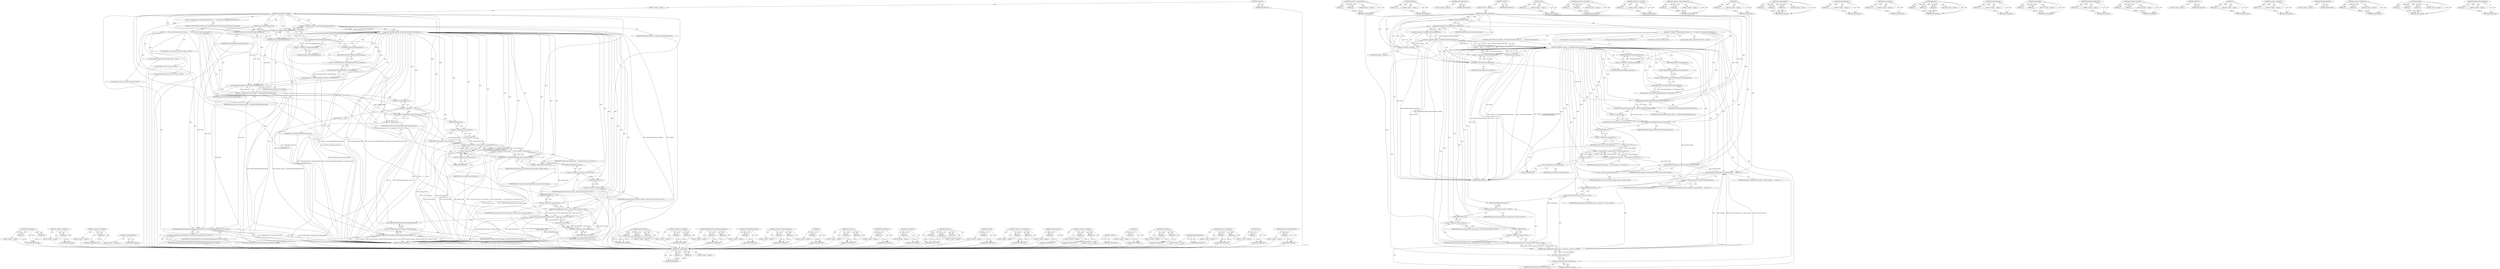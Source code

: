 digraph "GetAttachedWindowHandle" {
vulnerable_185 [label=<(METHOD,ScreenToClient)>];
vulnerable_186 [label=<(PARAM,p1)>];
vulnerable_187 [label=<(PARAM,p2)>];
vulnerable_188 [label=<(BLOCK,&lt;empty&gt;,&lt;empty&gt;)>];
vulnerable_189 [label=<(METHOD_RETURN,ANY)>];
vulnerable_167 [label=<(METHOD,&lt;operator&gt;.arrayInitializer)>];
vulnerable_168 [label=<(PARAM,p1)>];
vulnerable_169 [label=<(PARAM,p2)>];
vulnerable_170 [label=<(BLOCK,&lt;empty&gt;,&lt;empty&gt;)>];
vulnerable_171 [label=<(METHOD_RETURN,ANY)>];
vulnerable_126 [label=<(METHOD,DCHECK)>];
vulnerable_127 [label=<(PARAM,p1)>];
vulnerable_128 [label=<(BLOCK,&lt;empty&gt;,&lt;empty&gt;)>];
vulnerable_129 [label=<(METHOD_RETURN,ANY)>];
vulnerable_146 [label=<(METHOD,GetTextInputClient)>];
vulnerable_147 [label=<(BLOCK,&lt;empty&gt;,&lt;empty&gt;)>];
vulnerable_148 [label=<(METHOD_RETURN,ANY)>];
vulnerable_6 [label=<(METHOD,&lt;global&gt;)<SUB>1</SUB>>];
vulnerable_7 [label=<(BLOCK,&lt;empty&gt;,&lt;empty&gt;)<SUB>1</SUB>>];
vulnerable_8 [label=<(METHOD,OnCaretBoundsChanged)<SUB>1</SUB>>];
vulnerable_9 [label=<(PARAM,const TextInputClient* client)<SUB>1</SUB>>];
vulnerable_10 [label=<(BLOCK,{
  if (!enabled_ || !IsTextInputClientFocused(...,{
  if (!enabled_ || !IsTextInputClientFocused(...)<SUB>1</SUB>>];
vulnerable_11 [label=<(CONTROL_STRUCTURE,IF,if (!enabled_ || !IsTextInputClientFocused(client) ||
      !IsWindowFocused(client)))<SUB>2</SUB>>];
vulnerable_12 [label=<(&lt;operator&gt;.logicalOr,!enabled_ || !IsTextInputClientFocused(client) ...)<SUB>2</SUB>>];
vulnerable_13 [label=<(&lt;operator&gt;.logicalOr,!enabled_ || !IsTextInputClientFocused(client))<SUB>2</SUB>>];
vulnerable_14 [label=<(&lt;operator&gt;.logicalNot,!enabled_)<SUB>2</SUB>>];
vulnerable_15 [label=<(IDENTIFIER,enabled_,!enabled_)<SUB>2</SUB>>];
vulnerable_16 [label=<(&lt;operator&gt;.logicalNot,!IsTextInputClientFocused(client))<SUB>2</SUB>>];
vulnerable_17 [label=<(IsTextInputClientFocused,IsTextInputClientFocused(client))<SUB>2</SUB>>];
vulnerable_18 [label=<(IDENTIFIER,client,IsTextInputClientFocused(client))<SUB>2</SUB>>];
vulnerable_19 [label=<(&lt;operator&gt;.logicalNot,!IsWindowFocused(client))<SUB>3</SUB>>];
vulnerable_20 [label=<(IsWindowFocused,IsWindowFocused(client))<SUB>3</SUB>>];
vulnerable_21 [label=<(IDENTIFIER,client,IsWindowFocused(client))<SUB>3</SUB>>];
vulnerable_22 [label=<(BLOCK,{
    return;
   },{
    return;
   })<SUB>3</SUB>>];
vulnerable_23 [label=<(RETURN,return;,return;)<SUB>4</SUB>>];
vulnerable_24 [label=<(DCHECK,DCHECK(!IsTextInputTypeNone()))<SUB>6</SUB>>];
vulnerable_25 [label=<(&lt;operator&gt;.logicalNot,!IsTextInputTypeNone())<SUB>6</SUB>>];
vulnerable_26 [label=<(IsTextInputTypeNone,IsTextInputTypeNone())<SUB>6</SUB>>];
vulnerable_27 [label="<(LOCAL,gfx.Rect screen_bounds: gfx.Rect)<SUB>7</SUB>>"];
vulnerable_28 [label=<(screen_bounds,screen_bounds(GetTextInputClient()-&gt;GetCaretBou...)<SUB>7</SUB>>];
vulnerable_29 [label=<(GetCaretBounds,GetTextInputClient()-&gt;GetCaretBounds())<SUB>7</SUB>>];
vulnerable_30 [label=<(&lt;operator&gt;.indirectFieldAccess,GetTextInputClient()-&gt;GetCaretBounds)<SUB>7</SUB>>];
vulnerable_31 [label=<(GetTextInputClient,GetTextInputClient())<SUB>7</SUB>>];
vulnerable_32 [label=<(FIELD_IDENTIFIER,GetCaretBounds,GetCaretBounds)<SUB>7</SUB>>];
vulnerable_33 [label="<(LOCAL,HWND attached_window: HWND)<SUB>8</SUB>>"];
vulnerable_34 [label=<(&lt;operator&gt;.assignment,attached_window = GetAttachedWindowHandle(client))<SUB>8</SUB>>];
vulnerable_35 [label=<(IDENTIFIER,attached_window,attached_window = GetAttachedWindowHandle(client))<SUB>8</SUB>>];
vulnerable_36 [label=<(GetAttachedWindowHandle,GetAttachedWindowHandle(client))<SUB>8</SUB>>];
vulnerable_37 [label=<(IDENTIFIER,client,GetAttachedWindowHandle(client))<SUB>8</SUB>>];
vulnerable_38 [label="<(LOCAL,RECT r: RECT)<SUB>9</SUB>>"];
vulnerable_39 [label=<(GetClientRect,GetClientRect(attached_window, &amp;r))<SUB>10</SUB>>];
vulnerable_40 [label=<(IDENTIFIER,attached_window,GetClientRect(attached_window, &amp;r))<SUB>10</SUB>>];
vulnerable_41 [label=<(&lt;operator&gt;.addressOf,&amp;r)<SUB>10</SUB>>];
vulnerable_42 [label=<(IDENTIFIER,r,GetClientRect(attached_window, &amp;r))<SUB>10</SUB>>];
vulnerable_43 [label="<(LOCAL,POINT window_point: POINT)<SUB>11</SUB>>"];
vulnerable_44 [label=<(&lt;operator&gt;.assignment,window_point = { screen_bounds.x(), screen_boun...)<SUB>11</SUB>>];
vulnerable_45 [label=<(IDENTIFIER,window_point,window_point = { screen_bounds.x(), screen_boun...)<SUB>11</SUB>>];
vulnerable_46 [label=<(&lt;operator&gt;.arrayInitializer,{ screen_bounds.x(), screen_bounds.y() })<SUB>11</SUB>>];
vulnerable_47 [label=<(x,screen_bounds.x())<SUB>11</SUB>>];
vulnerable_48 [label=<(&lt;operator&gt;.fieldAccess,screen_bounds.x)<SUB>11</SUB>>];
vulnerable_49 [label=<(IDENTIFIER,screen_bounds,screen_bounds.x())<SUB>11</SUB>>];
vulnerable_50 [label=<(FIELD_IDENTIFIER,x,x)<SUB>11</SUB>>];
vulnerable_51 [label=<(y,screen_bounds.y())<SUB>11</SUB>>];
vulnerable_52 [label=<(&lt;operator&gt;.fieldAccess,screen_bounds.y)<SUB>11</SUB>>];
vulnerable_53 [label=<(IDENTIFIER,screen_bounds,screen_bounds.y())<SUB>11</SUB>>];
vulnerable_54 [label=<(FIELD_IDENTIFIER,y,y)<SUB>11</SUB>>];
vulnerable_55 [label=<(ScreenToClient,ScreenToClient(attached_window, &amp;window_point))<SUB>12</SUB>>];
vulnerable_56 [label=<(IDENTIFIER,attached_window,ScreenToClient(attached_window, &amp;window_point))<SUB>12</SUB>>];
vulnerable_57 [label=<(&lt;operator&gt;.addressOf,&amp;window_point)<SUB>12</SUB>>];
vulnerable_58 [label=<(IDENTIFIER,window_point,ScreenToClient(attached_window, &amp;window_point))<SUB>12</SUB>>];
vulnerable_59 [label=<(UpdateCaretRect,imm32_manager_.UpdateCaretRect(
      attached_...)<SUB>13</SUB>>];
vulnerable_60 [label=<(&lt;operator&gt;.fieldAccess,imm32_manager_.UpdateCaretRect)<SUB>13</SUB>>];
vulnerable_61 [label=<(IDENTIFIER,imm32_manager_,imm32_manager_.UpdateCaretRect(
      attached_...)<SUB>13</SUB>>];
vulnerable_62 [label=<(FIELD_IDENTIFIER,UpdateCaretRect,UpdateCaretRect)<SUB>13</SUB>>];
vulnerable_63 [label=<(IDENTIFIER,attached_window,imm32_manager_.UpdateCaretRect(
      attached_...)<SUB>14</SUB>>];
vulnerable_64 [label="<(gfx.Rect,gfx::Rect(gfx::Point(window_point.x, window_poi...)<SUB>15</SUB>>"];
vulnerable_65 [label="<(&lt;operator&gt;.fieldAccess,gfx::Rect)<SUB>15</SUB>>"];
vulnerable_66 [label="<(IDENTIFIER,gfx,gfx::Rect(gfx::Point(window_point.x, window_poi...)<SUB>15</SUB>>"];
vulnerable_67 [label=<(FIELD_IDENTIFIER,Rect,Rect)<SUB>15</SUB>>];
vulnerable_68 [label="<(gfx.Point,gfx::Point(window_point.x, window_point.y))<SUB>15</SUB>>"];
vulnerable_69 [label="<(&lt;operator&gt;.fieldAccess,gfx::Point)<SUB>15</SUB>>"];
vulnerable_70 [label="<(IDENTIFIER,gfx,gfx::Point(window_point.x, window_point.y))<SUB>15</SUB>>"];
vulnerable_71 [label=<(FIELD_IDENTIFIER,Point,Point)<SUB>15</SUB>>];
vulnerable_72 [label=<(&lt;operator&gt;.fieldAccess,window_point.x)<SUB>15</SUB>>];
vulnerable_73 [label="<(IDENTIFIER,window_point,gfx::Point(window_point.x, window_point.y))<SUB>15</SUB>>"];
vulnerable_74 [label=<(FIELD_IDENTIFIER,x,x)<SUB>15</SUB>>];
vulnerable_75 [label=<(&lt;operator&gt;.fieldAccess,window_point.y)<SUB>15</SUB>>];
vulnerable_76 [label="<(IDENTIFIER,window_point,gfx::Point(window_point.x, window_point.y))<SUB>15</SUB>>"];
vulnerable_77 [label=<(FIELD_IDENTIFIER,y,y)<SUB>15</SUB>>];
vulnerable_78 [label=<(size,screen_bounds.size())<SUB>16</SUB>>];
vulnerable_79 [label=<(&lt;operator&gt;.fieldAccess,screen_bounds.size)<SUB>16</SUB>>];
vulnerable_80 [label=<(IDENTIFIER,screen_bounds,screen_bounds.size())<SUB>16</SUB>>];
vulnerable_81 [label=<(FIELD_IDENTIFIER,size,size)<SUB>16</SUB>>];
vulnerable_82 [label=<(METHOD_RETURN,void)<SUB>1</SUB>>];
vulnerable_84 [label=<(METHOD_RETURN,ANY)<SUB>1</SUB>>];
vulnerable_208 [label=<(METHOD,size)>];
vulnerable_209 [label=<(PARAM,p1)>];
vulnerable_210 [label=<(BLOCK,&lt;empty&gt;,&lt;empty&gt;)>];
vulnerable_211 [label=<(METHOD_RETURN,ANY)>];
vulnerable_149 [label=<(METHOD,&lt;operator&gt;.assignment)>];
vulnerable_150 [label=<(PARAM,p1)>];
vulnerable_151 [label=<(PARAM,p2)>];
vulnerable_152 [label=<(BLOCK,&lt;empty&gt;,&lt;empty&gt;)>];
vulnerable_153 [label=<(METHOD_RETURN,ANY)>];
vulnerable_114 [label=<(METHOD,&lt;operator&gt;.logicalNot)>];
vulnerable_115 [label=<(PARAM,p1)>];
vulnerable_116 [label=<(BLOCK,&lt;empty&gt;,&lt;empty&gt;)>];
vulnerable_117 [label=<(METHOD_RETURN,ANY)>];
vulnerable_141 [label=<(METHOD,&lt;operator&gt;.indirectFieldAccess)>];
vulnerable_142 [label=<(PARAM,p1)>];
vulnerable_143 [label=<(PARAM,p2)>];
vulnerable_144 [label=<(BLOCK,&lt;empty&gt;,&lt;empty&gt;)>];
vulnerable_145 [label=<(METHOD_RETURN,ANY)>];
vulnerable_181 [label=<(METHOD,y)>];
vulnerable_182 [label=<(PARAM,p1)>];
vulnerable_183 [label=<(BLOCK,&lt;empty&gt;,&lt;empty&gt;)>];
vulnerable_184 [label=<(METHOD_RETURN,ANY)>];
vulnerable_190 [label=<(METHOD,UpdateCaretRect)>];
vulnerable_191 [label=<(PARAM,p1)>];
vulnerable_192 [label=<(PARAM,p2)>];
vulnerable_193 [label=<(PARAM,p3)>];
vulnerable_194 [label=<(BLOCK,&lt;empty&gt;,&lt;empty&gt;)>];
vulnerable_195 [label=<(METHOD_RETURN,ANY)>];
vulnerable_137 [label=<(METHOD,GetCaretBounds)>];
vulnerable_138 [label=<(PARAM,p1)>];
vulnerable_139 [label=<(BLOCK,&lt;empty&gt;,&lt;empty&gt;)>];
vulnerable_140 [label=<(METHOD_RETURN,ANY)>];
vulnerable_133 [label=<(METHOD,screen_bounds)>];
vulnerable_134 [label=<(PARAM,p1)>];
vulnerable_135 [label=<(BLOCK,&lt;empty&gt;,&lt;empty&gt;)>];
vulnerable_136 [label=<(METHOD_RETURN,ANY)>];
vulnerable_196 [label=<(METHOD,gfx.Rect)>];
vulnerable_197 [label=<(PARAM,p1)>];
vulnerable_198 [label=<(PARAM,p2)>];
vulnerable_199 [label=<(PARAM,p3)>];
vulnerable_200 [label=<(BLOCK,&lt;empty&gt;,&lt;empty&gt;)>];
vulnerable_201 [label=<(METHOD_RETURN,ANY)>];
vulnerable_122 [label=<(METHOD,IsWindowFocused)>];
vulnerable_123 [label=<(PARAM,p1)>];
vulnerable_124 [label=<(BLOCK,&lt;empty&gt;,&lt;empty&gt;)>];
vulnerable_125 [label=<(METHOD_RETURN,ANY)>];
vulnerable_158 [label=<(METHOD,GetClientRect)>];
vulnerable_159 [label=<(PARAM,p1)>];
vulnerable_160 [label=<(PARAM,p2)>];
vulnerable_161 [label=<(BLOCK,&lt;empty&gt;,&lt;empty&gt;)>];
vulnerable_162 [label=<(METHOD_RETURN,ANY)>];
vulnerable_118 [label=<(METHOD,IsTextInputClientFocused)>];
vulnerable_119 [label=<(PARAM,p1)>];
vulnerable_120 [label=<(BLOCK,&lt;empty&gt;,&lt;empty&gt;)>];
vulnerable_121 [label=<(METHOD_RETURN,ANY)>];
vulnerable_109 [label=<(METHOD,&lt;operator&gt;.logicalOr)>];
vulnerable_110 [label=<(PARAM,p1)>];
vulnerable_111 [label=<(PARAM,p2)>];
vulnerable_112 [label=<(BLOCK,&lt;empty&gt;,&lt;empty&gt;)>];
vulnerable_113 [label=<(METHOD_RETURN,ANY)>];
vulnerable_103 [label=<(METHOD,&lt;global&gt;)<SUB>1</SUB>>];
vulnerable_104 [label=<(BLOCK,&lt;empty&gt;,&lt;empty&gt;)>];
vulnerable_105 [label=<(METHOD_RETURN,ANY)>];
vulnerable_172 [label=<(METHOD,x)>];
vulnerable_173 [label=<(PARAM,p1)>];
vulnerable_174 [label=<(BLOCK,&lt;empty&gt;,&lt;empty&gt;)>];
vulnerable_175 [label=<(METHOD_RETURN,ANY)>];
vulnerable_163 [label=<(METHOD,&lt;operator&gt;.addressOf)>];
vulnerable_164 [label=<(PARAM,p1)>];
vulnerable_165 [label=<(BLOCK,&lt;empty&gt;,&lt;empty&gt;)>];
vulnerable_166 [label=<(METHOD_RETURN,ANY)>];
vulnerable_130 [label=<(METHOD,IsTextInputTypeNone)>];
vulnerable_131 [label=<(BLOCK,&lt;empty&gt;,&lt;empty&gt;)>];
vulnerable_132 [label=<(METHOD_RETURN,ANY)>];
vulnerable_176 [label=<(METHOD,&lt;operator&gt;.fieldAccess)>];
vulnerable_177 [label=<(PARAM,p1)>];
vulnerable_178 [label=<(PARAM,p2)>];
vulnerable_179 [label=<(BLOCK,&lt;empty&gt;,&lt;empty&gt;)>];
vulnerable_180 [label=<(METHOD_RETURN,ANY)>];
vulnerable_202 [label=<(METHOD,gfx.Point)>];
vulnerable_203 [label=<(PARAM,p1)>];
vulnerable_204 [label=<(PARAM,p2)>];
vulnerable_205 [label=<(PARAM,p3)>];
vulnerable_206 [label=<(BLOCK,&lt;empty&gt;,&lt;empty&gt;)>];
vulnerable_207 [label=<(METHOD_RETURN,ANY)>];
vulnerable_154 [label=<(METHOD,GetAttachedWindowHandle)>];
vulnerable_155 [label=<(PARAM,p1)>];
vulnerable_156 [label=<(BLOCK,&lt;empty&gt;,&lt;empty&gt;)>];
vulnerable_157 [label=<(METHOD_RETURN,ANY)>];
fixed_186 [label=<(METHOD,ScreenToClient)>];
fixed_187 [label=<(PARAM,p1)>];
fixed_188 [label=<(PARAM,p2)>];
fixed_189 [label=<(BLOCK,&lt;empty&gt;,&lt;empty&gt;)>];
fixed_190 [label=<(METHOD_RETURN,ANY)>];
fixed_169 [label=<(METHOD,&lt;operator&gt;.addressOf)>];
fixed_170 [label=<(PARAM,p1)>];
fixed_171 [label=<(BLOCK,&lt;empty&gt;,&lt;empty&gt;)>];
fixed_172 [label=<(METHOD_RETURN,ANY)>];
fixed_127 [label=<(METHOD,&lt;operator&gt;.logicalNot)>];
fixed_128 [label=<(PARAM,p1)>];
fixed_129 [label=<(BLOCK,&lt;empty&gt;,&lt;empty&gt;)>];
fixed_130 [label=<(METHOD_RETURN,ANY)>];
fixed_147 [label=<(METHOD,GetTextInputClient)>];
fixed_148 [label=<(BLOCK,&lt;empty&gt;,&lt;empty&gt;)>];
fixed_149 [label=<(METHOD_RETURN,ANY)>];
fixed_6 [label=<(METHOD,&lt;global&gt;)<SUB>1</SUB>>];
fixed_7 [label=<(BLOCK,&lt;empty&gt;,&lt;empty&gt;)<SUB>1</SUB>>];
fixed_8 [label=<(METHOD,OnCaretBoundsChanged)<SUB>1</SUB>>];
fixed_9 [label=<(PARAM,const TextInputClient* client)<SUB>1</SUB>>];
fixed_10 [label=<(BLOCK,{
  if (enabled_ &amp;&amp; IsTextInputClientFocused(cl...,{
  if (enabled_ &amp;&amp; IsTextInputClientFocused(cl...)<SUB>1</SUB>>];
fixed_11 [label=<(CONTROL_STRUCTURE,IF,if (enabled_ &amp;&amp; IsTextInputClientFocused(client) &amp;&amp; IsWindowFocused(client)))<SUB>2</SUB>>];
fixed_12 [label=<(&lt;operator&gt;.logicalAnd,enabled_ &amp;&amp; IsTextInputClientFocused(client) &amp;&amp;...)<SUB>2</SUB>>];
fixed_13 [label=<(&lt;operator&gt;.logicalAnd,enabled_ &amp;&amp; IsTextInputClientFocused(client))<SUB>2</SUB>>];
fixed_14 [label=<(IDENTIFIER,enabled_,enabled_ &amp;&amp; IsTextInputClientFocused(client))<SUB>2</SUB>>];
fixed_15 [label=<(IsTextInputClientFocused,IsTextInputClientFocused(client))<SUB>2</SUB>>];
fixed_16 [label=<(IDENTIFIER,client,IsTextInputClientFocused(client))<SUB>2</SUB>>];
fixed_17 [label=<(IsWindowFocused,IsWindowFocused(client))<SUB>2</SUB>>];
fixed_18 [label=<(IDENTIFIER,client,IsWindowFocused(client))<SUB>2</SUB>>];
fixed_19 [label=<(BLOCK,{
    // The current text input type should not...,{
    // The current text input type should not...)<SUB>2</SUB>>];
fixed_20 [label=<(DCHECK,DCHECK(!IsTextInputTypeNone()))<SUB>4</SUB>>];
fixed_21 [label=<(&lt;operator&gt;.logicalNot,!IsTextInputTypeNone())<SUB>4</SUB>>];
fixed_22 [label=<(IsTextInputTypeNone,IsTextInputTypeNone())<SUB>4</SUB>>];
fixed_23 [label="<(LOCAL,gfx.Rect screen_bounds: gfx.Rect)<SUB>5</SUB>>"];
fixed_24 [label=<(screen_bounds,screen_bounds(GetTextInputClient()-&gt;GetCaretBou...)<SUB>5</SUB>>];
fixed_25 [label=<(GetCaretBounds,GetTextInputClient()-&gt;GetCaretBounds())<SUB>5</SUB>>];
fixed_26 [label=<(&lt;operator&gt;.indirectFieldAccess,GetTextInputClient()-&gt;GetCaretBounds)<SUB>5</SUB>>];
fixed_27 [label=<(GetTextInputClient,GetTextInputClient())<SUB>5</SUB>>];
fixed_28 [label=<(FIELD_IDENTIFIER,GetCaretBounds,GetCaretBounds)<SUB>5</SUB>>];
fixed_29 [label="<(LOCAL,HWND attached_window: HWND)<SUB>7</SUB>>"];
fixed_30 [label=<(&lt;operator&gt;.assignment,attached_window = GetAttachedWindowHandle(client))<SUB>7</SUB>>];
fixed_31 [label=<(IDENTIFIER,attached_window,attached_window = GetAttachedWindowHandle(client))<SUB>7</SUB>>];
fixed_32 [label=<(GetAttachedWindowHandle,GetAttachedWindowHandle(client))<SUB>7</SUB>>];
fixed_33 [label=<(IDENTIFIER,client,GetAttachedWindowHandle(client))<SUB>7</SUB>>];
fixed_34 [label="<(LOCAL,RECT r: RECT)<SUB>10</SUB>>"];
fixed_35 [label=<(&lt;operator&gt;.assignment,r = {})<SUB>10</SUB>>];
fixed_36 [label=<(IDENTIFIER,r,r = {})<SUB>10</SUB>>];
fixed_37 [label=<(&lt;operator&gt;.arrayInitializer,{})<SUB>10</SUB>>];
fixed_38 [label=<(GetClientRect,GetClientRect(attached_window, &amp;r))<SUB>11</SUB>>];
fixed_39 [label=<(IDENTIFIER,attached_window,GetClientRect(attached_window, &amp;r))<SUB>11</SUB>>];
fixed_40 [label=<(&lt;operator&gt;.addressOf,&amp;r)<SUB>11</SUB>>];
fixed_41 [label=<(IDENTIFIER,r,GetClientRect(attached_window, &amp;r))<SUB>11</SUB>>];
fixed_42 [label="<(LOCAL,POINT window_point: POINT)<SUB>12</SUB>>"];
fixed_43 [label=<(&lt;operator&gt;.assignment,window_point = { screen_bounds.x(), screen_boun...)<SUB>12</SUB>>];
fixed_44 [label=<(IDENTIFIER,window_point,window_point = { screen_bounds.x(), screen_boun...)<SUB>12</SUB>>];
fixed_45 [label=<(&lt;operator&gt;.arrayInitializer,{ screen_bounds.x(), screen_bounds.y() })<SUB>12</SUB>>];
fixed_46 [label=<(x,screen_bounds.x())<SUB>12</SUB>>];
fixed_47 [label=<(&lt;operator&gt;.fieldAccess,screen_bounds.x)<SUB>12</SUB>>];
fixed_48 [label=<(IDENTIFIER,screen_bounds,screen_bounds.x())<SUB>12</SUB>>];
fixed_49 [label=<(FIELD_IDENTIFIER,x,x)<SUB>12</SUB>>];
fixed_50 [label=<(y,screen_bounds.y())<SUB>12</SUB>>];
fixed_51 [label=<(&lt;operator&gt;.fieldAccess,screen_bounds.y)<SUB>12</SUB>>];
fixed_52 [label=<(IDENTIFIER,screen_bounds,screen_bounds.y())<SUB>12</SUB>>];
fixed_53 [label=<(FIELD_IDENTIFIER,y,y)<SUB>12</SUB>>];
fixed_54 [label=<(ScreenToClient,ScreenToClient(attached_window, &amp;window_point))<SUB>13</SUB>>];
fixed_55 [label=<(IDENTIFIER,attached_window,ScreenToClient(attached_window, &amp;window_point))<SUB>13</SUB>>];
fixed_56 [label=<(&lt;operator&gt;.addressOf,&amp;window_point)<SUB>13</SUB>>];
fixed_57 [label=<(IDENTIFIER,window_point,ScreenToClient(attached_window, &amp;window_point))<SUB>13</SUB>>];
fixed_58 [label="<(LOCAL,gfx.Rect caret_rect: gfx.Rect)<SUB>14</SUB>>"];
fixed_59 [label="<(caret_rect,caret_rect(gfx::Point(window_point.x, window_po...)<SUB>14</SUB>>"];
fixed_60 [label="<(gfx.Point,gfx::Point(window_point.x, window_point.y))<SUB>14</SUB>>"];
fixed_61 [label="<(&lt;operator&gt;.fieldAccess,gfx::Point)<SUB>14</SUB>>"];
fixed_62 [label="<(IDENTIFIER,gfx,gfx::Point(window_point.x, window_point.y))<SUB>14</SUB>>"];
fixed_63 [label=<(FIELD_IDENTIFIER,Point,Point)<SUB>14</SUB>>];
fixed_64 [label=<(&lt;operator&gt;.fieldAccess,window_point.x)<SUB>14</SUB>>];
fixed_65 [label="<(IDENTIFIER,window_point,gfx::Point(window_point.x, window_point.y))<SUB>14</SUB>>"];
fixed_66 [label=<(FIELD_IDENTIFIER,x,x)<SUB>14</SUB>>];
fixed_67 [label=<(&lt;operator&gt;.fieldAccess,window_point.y)<SUB>14</SUB>>];
fixed_68 [label="<(IDENTIFIER,window_point,gfx::Point(window_point.x, window_point.y))<SUB>14</SUB>>"];
fixed_69 [label=<(FIELD_IDENTIFIER,y,y)<SUB>14</SUB>>];
fixed_70 [label=<(size,screen_bounds.size())<SUB>15</SUB>>];
fixed_71 [label=<(&lt;operator&gt;.fieldAccess,screen_bounds.size)<SUB>15</SUB>>];
fixed_72 [label=<(IDENTIFIER,screen_bounds,screen_bounds.size())<SUB>15</SUB>>];
fixed_73 [label=<(FIELD_IDENTIFIER,size,size)<SUB>15</SUB>>];
fixed_74 [label=<(UpdateCaretRect,imm32_manager_.UpdateCaretRect(attached_window,...)<SUB>16</SUB>>];
fixed_75 [label=<(&lt;operator&gt;.fieldAccess,imm32_manager_.UpdateCaretRect)<SUB>16</SUB>>];
fixed_76 [label=<(IDENTIFIER,imm32_manager_,imm32_manager_.UpdateCaretRect(attached_window,...)<SUB>16</SUB>>];
fixed_77 [label=<(FIELD_IDENTIFIER,UpdateCaretRect,UpdateCaretRect)<SUB>16</SUB>>];
fixed_78 [label=<(IDENTIFIER,attached_window,imm32_manager_.UpdateCaretRect(attached_window,...)<SUB>16</SUB>>];
fixed_79 [label=<(IDENTIFIER,caret_rect,imm32_manager_.UpdateCaretRect(attached_window,...)<SUB>16</SUB>>];
fixed_80 [label="<(InputMethodWin.OnCaretBoundsChanged,InputMethodWin::OnCaretBoundsChanged(client))<SUB>18</SUB>>"];
fixed_81 [label="<(&lt;operator&gt;.fieldAccess,InputMethodWin::OnCaretBoundsChanged)<SUB>18</SUB>>"];
fixed_82 [label="<(IDENTIFIER,InputMethodWin,InputMethodWin::OnCaretBoundsChanged(client))<SUB>18</SUB>>"];
fixed_83 [label=<(FIELD_IDENTIFIER,OnCaretBoundsChanged,OnCaretBoundsChanged)<SUB>18</SUB>>];
fixed_84 [label="<(IDENTIFIER,client,InputMethodWin::OnCaretBoundsChanged(client))<SUB>18</SUB>>"];
fixed_85 [label=<(METHOD_RETURN,void)<SUB>1</SUB>>];
fixed_87 [label=<(METHOD_RETURN,ANY)<SUB>1</SUB>>];
fixed_206 [label=<(METHOD,UpdateCaretRect)>];
fixed_207 [label=<(PARAM,p1)>];
fixed_208 [label=<(PARAM,p2)>];
fixed_209 [label=<(PARAM,p3)>];
fixed_210 [label=<(BLOCK,&lt;empty&gt;,&lt;empty&gt;)>];
fixed_211 [label=<(METHOD_RETURN,ANY)>];
fixed_150 [label=<(METHOD,&lt;operator&gt;.assignment)>];
fixed_151 [label=<(PARAM,p1)>];
fixed_152 [label=<(PARAM,p2)>];
fixed_153 [label=<(BLOCK,&lt;empty&gt;,&lt;empty&gt;)>];
fixed_154 [label=<(METHOD_RETURN,ANY)>];
fixed_212 [label=<(METHOD,InputMethodWin.OnCaretBoundsChanged)>];
fixed_213 [label=<(PARAM,p1)>];
fixed_214 [label=<(PARAM,p2)>];
fixed_215 [label=<(BLOCK,&lt;empty&gt;,&lt;empty&gt;)>];
fixed_216 [label=<(METHOD_RETURN,ANY)>];
fixed_115 [label=<(METHOD,IsTextInputClientFocused)>];
fixed_116 [label=<(PARAM,p1)>];
fixed_117 [label=<(BLOCK,&lt;empty&gt;,&lt;empty&gt;)>];
fixed_118 [label=<(METHOD_RETURN,ANY)>];
fixed_142 [label=<(METHOD,&lt;operator&gt;.indirectFieldAccess)>];
fixed_143 [label=<(PARAM,p1)>];
fixed_144 [label=<(PARAM,p2)>];
fixed_145 [label=<(BLOCK,&lt;empty&gt;,&lt;empty&gt;)>];
fixed_146 [label=<(METHOD_RETURN,ANY)>];
fixed_182 [label=<(METHOD,y)>];
fixed_183 [label=<(PARAM,p1)>];
fixed_184 [label=<(BLOCK,&lt;empty&gt;,&lt;empty&gt;)>];
fixed_185 [label=<(METHOD_RETURN,ANY)>];
fixed_191 [label=<(METHOD,caret_rect)>];
fixed_192 [label=<(PARAM,p1)>];
fixed_193 [label=<(PARAM,p2)>];
fixed_194 [label=<(BLOCK,&lt;empty&gt;,&lt;empty&gt;)>];
fixed_195 [label=<(METHOD_RETURN,ANY)>];
fixed_138 [label=<(METHOD,GetCaretBounds)>];
fixed_139 [label=<(PARAM,p1)>];
fixed_140 [label=<(BLOCK,&lt;empty&gt;,&lt;empty&gt;)>];
fixed_141 [label=<(METHOD_RETURN,ANY)>];
fixed_134 [label=<(METHOD,screen_bounds)>];
fixed_135 [label=<(PARAM,p1)>];
fixed_136 [label=<(BLOCK,&lt;empty&gt;,&lt;empty&gt;)>];
fixed_137 [label=<(METHOD_RETURN,ANY)>];
fixed_196 [label=<(METHOD,gfx.Point)>];
fixed_197 [label=<(PARAM,p1)>];
fixed_198 [label=<(PARAM,p2)>];
fixed_199 [label=<(PARAM,p3)>];
fixed_200 [label=<(BLOCK,&lt;empty&gt;,&lt;empty&gt;)>];
fixed_201 [label=<(METHOD_RETURN,ANY)>];
fixed_123 [label=<(METHOD,DCHECK)>];
fixed_124 [label=<(PARAM,p1)>];
fixed_125 [label=<(BLOCK,&lt;empty&gt;,&lt;empty&gt;)>];
fixed_126 [label=<(METHOD_RETURN,ANY)>];
fixed_159 [label=<(METHOD,&lt;operator&gt;.arrayInitializer)>];
fixed_160 [label=<(PARAM,p1)>];
fixed_161 [label=<(PARAM,p2)>];
fixed_162 [label=<(BLOCK,&lt;empty&gt;,&lt;empty&gt;)>];
fixed_163 [label=<(METHOD_RETURN,ANY)>];
fixed_119 [label=<(METHOD,IsWindowFocused)>];
fixed_120 [label=<(PARAM,p1)>];
fixed_121 [label=<(BLOCK,&lt;empty&gt;,&lt;empty&gt;)>];
fixed_122 [label=<(METHOD_RETURN,ANY)>];
fixed_110 [label=<(METHOD,&lt;operator&gt;.logicalAnd)>];
fixed_111 [label=<(PARAM,p1)>];
fixed_112 [label=<(PARAM,p2)>];
fixed_113 [label=<(BLOCK,&lt;empty&gt;,&lt;empty&gt;)>];
fixed_114 [label=<(METHOD_RETURN,ANY)>];
fixed_104 [label=<(METHOD,&lt;global&gt;)<SUB>1</SUB>>];
fixed_105 [label=<(BLOCK,&lt;empty&gt;,&lt;empty&gt;)>];
fixed_106 [label=<(METHOD_RETURN,ANY)>];
fixed_173 [label=<(METHOD,x)>];
fixed_174 [label=<(PARAM,p1)>];
fixed_175 [label=<(BLOCK,&lt;empty&gt;,&lt;empty&gt;)>];
fixed_176 [label=<(METHOD_RETURN,ANY)>];
fixed_164 [label=<(METHOD,GetClientRect)>];
fixed_165 [label=<(PARAM,p1)>];
fixed_166 [label=<(PARAM,p2)>];
fixed_167 [label=<(BLOCK,&lt;empty&gt;,&lt;empty&gt;)>];
fixed_168 [label=<(METHOD_RETURN,ANY)>];
fixed_131 [label=<(METHOD,IsTextInputTypeNone)>];
fixed_132 [label=<(BLOCK,&lt;empty&gt;,&lt;empty&gt;)>];
fixed_133 [label=<(METHOD_RETURN,ANY)>];
fixed_177 [label=<(METHOD,&lt;operator&gt;.fieldAccess)>];
fixed_178 [label=<(PARAM,p1)>];
fixed_179 [label=<(PARAM,p2)>];
fixed_180 [label=<(BLOCK,&lt;empty&gt;,&lt;empty&gt;)>];
fixed_181 [label=<(METHOD_RETURN,ANY)>];
fixed_202 [label=<(METHOD,size)>];
fixed_203 [label=<(PARAM,p1)>];
fixed_204 [label=<(BLOCK,&lt;empty&gt;,&lt;empty&gt;)>];
fixed_205 [label=<(METHOD_RETURN,ANY)>];
fixed_155 [label=<(METHOD,GetAttachedWindowHandle)>];
fixed_156 [label=<(PARAM,p1)>];
fixed_157 [label=<(BLOCK,&lt;empty&gt;,&lt;empty&gt;)>];
fixed_158 [label=<(METHOD_RETURN,ANY)>];
vulnerable_185 -> vulnerable_186  [key=0, label="AST: "];
vulnerable_185 -> vulnerable_186  [key=1, label="DDG: "];
vulnerable_185 -> vulnerable_188  [key=0, label="AST: "];
vulnerable_185 -> vulnerable_187  [key=0, label="AST: "];
vulnerable_185 -> vulnerable_187  [key=1, label="DDG: "];
vulnerable_185 -> vulnerable_189  [key=0, label="AST: "];
vulnerable_185 -> vulnerable_189  [key=1, label="CFG: "];
vulnerable_186 -> vulnerable_189  [key=0, label="DDG: p1"];
vulnerable_187 -> vulnerable_189  [key=0, label="DDG: p2"];
vulnerable_167 -> vulnerable_168  [key=0, label="AST: "];
vulnerable_167 -> vulnerable_168  [key=1, label="DDG: "];
vulnerable_167 -> vulnerable_170  [key=0, label="AST: "];
vulnerable_167 -> vulnerable_169  [key=0, label="AST: "];
vulnerable_167 -> vulnerable_169  [key=1, label="DDG: "];
vulnerable_167 -> vulnerable_171  [key=0, label="AST: "];
vulnerable_167 -> vulnerable_171  [key=1, label="CFG: "];
vulnerable_168 -> vulnerable_171  [key=0, label="DDG: p1"];
vulnerable_169 -> vulnerable_171  [key=0, label="DDG: p2"];
vulnerable_126 -> vulnerable_127  [key=0, label="AST: "];
vulnerable_126 -> vulnerable_127  [key=1, label="DDG: "];
vulnerable_126 -> vulnerable_128  [key=0, label="AST: "];
vulnerable_126 -> vulnerable_129  [key=0, label="AST: "];
vulnerable_126 -> vulnerable_129  [key=1, label="CFG: "];
vulnerable_127 -> vulnerable_129  [key=0, label="DDG: p1"];
vulnerable_146 -> vulnerable_147  [key=0, label="AST: "];
vulnerable_146 -> vulnerable_148  [key=0, label="AST: "];
vulnerable_146 -> vulnerable_148  [key=1, label="CFG: "];
vulnerable_6 -> vulnerable_7  [key=0, label="AST: "];
vulnerable_6 -> vulnerable_84  [key=0, label="AST: "];
vulnerable_6 -> vulnerable_84  [key=1, label="CFG: "];
vulnerable_7 -> vulnerable_8  [key=0, label="AST: "];
vulnerable_8 -> vulnerable_9  [key=0, label="AST: "];
vulnerable_8 -> vulnerable_9  [key=1, label="DDG: "];
vulnerable_8 -> vulnerable_10  [key=0, label="AST: "];
vulnerable_8 -> vulnerable_82  [key=0, label="AST: "];
vulnerable_8 -> vulnerable_14  [key=0, label="CFG: "];
vulnerable_8 -> vulnerable_14  [key=1, label="DDG: "];
vulnerable_8 -> vulnerable_39  [key=0, label="DDG: "];
vulnerable_8 -> vulnerable_55  [key=0, label="DDG: "];
vulnerable_8 -> vulnerable_59  [key=0, label="DDG: "];
vulnerable_8 -> vulnerable_23  [key=0, label="DDG: "];
vulnerable_8 -> vulnerable_25  [key=0, label="DDG: "];
vulnerable_8 -> vulnerable_36  [key=0, label="DDG: "];
vulnerable_8 -> vulnerable_68  [key=0, label="DDG: "];
vulnerable_8 -> vulnerable_20  [key=0, label="DDG: "];
vulnerable_8 -> vulnerable_17  [key=0, label="DDG: "];
vulnerable_9 -> vulnerable_82  [key=0, label="DDG: client"];
vulnerable_9 -> vulnerable_36  [key=0, label="DDG: client"];
vulnerable_9 -> vulnerable_20  [key=0, label="DDG: client"];
vulnerable_9 -> vulnerable_17  [key=0, label="DDG: client"];
vulnerable_10 -> vulnerable_11  [key=0, label="AST: "];
vulnerable_10 -> vulnerable_24  [key=0, label="AST: "];
vulnerable_10 -> vulnerable_27  [key=0, label="AST: "];
vulnerable_10 -> vulnerable_28  [key=0, label="AST: "];
vulnerable_10 -> vulnerable_33  [key=0, label="AST: "];
vulnerable_10 -> vulnerable_34  [key=0, label="AST: "];
vulnerable_10 -> vulnerable_38  [key=0, label="AST: "];
vulnerable_10 -> vulnerable_39  [key=0, label="AST: "];
vulnerable_10 -> vulnerable_43  [key=0, label="AST: "];
vulnerable_10 -> vulnerable_44  [key=0, label="AST: "];
vulnerable_10 -> vulnerable_55  [key=0, label="AST: "];
vulnerable_10 -> vulnerable_59  [key=0, label="AST: "];
vulnerable_11 -> vulnerable_12  [key=0, label="AST: "];
vulnerable_11 -> vulnerable_22  [key=0, label="AST: "];
vulnerable_12 -> vulnerable_13  [key=0, label="AST: "];
vulnerable_12 -> vulnerable_19  [key=0, label="AST: "];
vulnerable_12 -> vulnerable_23  [key=0, label="CFG: "];
vulnerable_12 -> vulnerable_23  [key=1, label="CDG: "];
vulnerable_12 -> vulnerable_26  [key=0, label="CFG: "];
vulnerable_12 -> vulnerable_26  [key=1, label="CDG: "];
vulnerable_12 -> vulnerable_82  [key=0, label="DDG: !enabled_ || !IsTextInputClientFocused(client)"];
vulnerable_12 -> vulnerable_82  [key=1, label="DDG: !IsWindowFocused(client)"];
vulnerable_12 -> vulnerable_82  [key=2, label="DDG: !enabled_ || !IsTextInputClientFocused(client) ||
      !IsWindowFocused(client)"];
vulnerable_12 -> vulnerable_47  [key=0, label="CDG: "];
vulnerable_12 -> vulnerable_30  [key=0, label="CDG: "];
vulnerable_12 -> vulnerable_34  [key=0, label="CDG: "];
vulnerable_12 -> vulnerable_48  [key=0, label="CDG: "];
vulnerable_12 -> vulnerable_32  [key=0, label="CDG: "];
vulnerable_12 -> vulnerable_68  [key=0, label="CDG: "];
vulnerable_12 -> vulnerable_60  [key=0, label="CDG: "];
vulnerable_12 -> vulnerable_77  [key=0, label="CDG: "];
vulnerable_12 -> vulnerable_64  [key=0, label="CDG: "];
vulnerable_12 -> vulnerable_51  [key=0, label="CDG: "];
vulnerable_12 -> vulnerable_57  [key=0, label="CDG: "];
vulnerable_12 -> vulnerable_28  [key=0, label="CDG: "];
vulnerable_12 -> vulnerable_75  [key=0, label="CDG: "];
vulnerable_12 -> vulnerable_52  [key=0, label="CDG: "];
vulnerable_12 -> vulnerable_46  [key=0, label="CDG: "];
vulnerable_12 -> vulnerable_81  [key=0, label="CDG: "];
vulnerable_12 -> vulnerable_25  [key=0, label="CDG: "];
vulnerable_12 -> vulnerable_72  [key=0, label="CDG: "];
vulnerable_12 -> vulnerable_69  [key=0, label="CDG: "];
vulnerable_12 -> vulnerable_67  [key=0, label="CDG: "];
vulnerable_12 -> vulnerable_74  [key=0, label="CDG: "];
vulnerable_12 -> vulnerable_29  [key=0, label="CDG: "];
vulnerable_12 -> vulnerable_65  [key=0, label="CDG: "];
vulnerable_12 -> vulnerable_50  [key=0, label="CDG: "];
vulnerable_12 -> vulnerable_59  [key=0, label="CDG: "];
vulnerable_12 -> vulnerable_44  [key=0, label="CDG: "];
vulnerable_12 -> vulnerable_54  [key=0, label="CDG: "];
vulnerable_12 -> vulnerable_79  [key=0, label="CDG: "];
vulnerable_12 -> vulnerable_24  [key=0, label="CDG: "];
vulnerable_12 -> vulnerable_71  [key=0, label="CDG: "];
vulnerable_12 -> vulnerable_36  [key=0, label="CDG: "];
vulnerable_12 -> vulnerable_41  [key=0, label="CDG: "];
vulnerable_12 -> vulnerable_55  [key=0, label="CDG: "];
vulnerable_12 -> vulnerable_78  [key=0, label="CDG: "];
vulnerable_12 -> vulnerable_62  [key=0, label="CDG: "];
vulnerable_12 -> vulnerable_39  [key=0, label="CDG: "];
vulnerable_12 -> vulnerable_31  [key=0, label="CDG: "];
vulnerable_13 -> vulnerable_14  [key=0, label="AST: "];
vulnerable_13 -> vulnerable_16  [key=0, label="AST: "];
vulnerable_13 -> vulnerable_12  [key=0, label="CFG: "];
vulnerable_13 -> vulnerable_12  [key=1, label="DDG: !enabled_"];
vulnerable_13 -> vulnerable_12  [key=2, label="DDG: !IsTextInputClientFocused(client)"];
vulnerable_13 -> vulnerable_20  [key=0, label="CFG: "];
vulnerable_13 -> vulnerable_20  [key=1, label="CDG: "];
vulnerable_13 -> vulnerable_82  [key=0, label="DDG: !enabled_"];
vulnerable_13 -> vulnerable_82  [key=1, label="DDG: !IsTextInputClientFocused(client)"];
vulnerable_13 -> vulnerable_19  [key=0, label="CDG: "];
vulnerable_14 -> vulnerable_15  [key=0, label="AST: "];
vulnerable_14 -> vulnerable_13  [key=0, label="CFG: "];
vulnerable_14 -> vulnerable_13  [key=1, label="DDG: enabled_"];
vulnerable_14 -> vulnerable_17  [key=0, label="CFG: "];
vulnerable_14 -> vulnerable_17  [key=1, label="CDG: "];
vulnerable_14 -> vulnerable_82  [key=0, label="DDG: enabled_"];
vulnerable_14 -> vulnerable_16  [key=0, label="CDG: "];
vulnerable_16 -> vulnerable_17  [key=0, label="AST: "];
vulnerable_16 -> vulnerable_13  [key=0, label="CFG: "];
vulnerable_16 -> vulnerable_13  [key=1, label="DDG: IsTextInputClientFocused(client)"];
vulnerable_16 -> vulnerable_82  [key=0, label="DDG: IsTextInputClientFocused(client)"];
vulnerable_17 -> vulnerable_18  [key=0, label="AST: "];
vulnerable_17 -> vulnerable_16  [key=0, label="CFG: "];
vulnerable_17 -> vulnerable_16  [key=1, label="DDG: client"];
vulnerable_17 -> vulnerable_82  [key=0, label="DDG: client"];
vulnerable_17 -> vulnerable_36  [key=0, label="DDG: client"];
vulnerable_17 -> vulnerable_20  [key=0, label="DDG: client"];
vulnerable_19 -> vulnerable_20  [key=0, label="AST: "];
vulnerable_19 -> vulnerable_12  [key=0, label="CFG: "];
vulnerable_19 -> vulnerable_12  [key=1, label="DDG: IsWindowFocused(client)"];
vulnerable_19 -> vulnerable_82  [key=0, label="DDG: IsWindowFocused(client)"];
vulnerable_20 -> vulnerable_21  [key=0, label="AST: "];
vulnerable_20 -> vulnerable_19  [key=0, label="CFG: "];
vulnerable_20 -> vulnerable_19  [key=1, label="DDG: client"];
vulnerable_20 -> vulnerable_82  [key=0, label="DDG: client"];
vulnerable_20 -> vulnerable_36  [key=0, label="DDG: client"];
vulnerable_22 -> vulnerable_23  [key=0, label="AST: "];
vulnerable_23 -> vulnerable_82  [key=0, label="CFG: "];
vulnerable_23 -> vulnerable_82  [key=1, label="DDG: &lt;RET&gt;"];
vulnerable_24 -> vulnerable_25  [key=0, label="AST: "];
vulnerable_24 -> vulnerable_31  [key=0, label="CFG: "];
vulnerable_25 -> vulnerable_26  [key=0, label="AST: "];
vulnerable_25 -> vulnerable_24  [key=0, label="CFG: "];
vulnerable_25 -> vulnerable_24  [key=1, label="DDG: IsTextInputTypeNone()"];
vulnerable_26 -> vulnerable_25  [key=0, label="CFG: "];
vulnerable_28 -> vulnerable_29  [key=0, label="AST: "];
vulnerable_28 -> vulnerable_36  [key=0, label="CFG: "];
vulnerable_29 -> vulnerable_30  [key=0, label="AST: "];
vulnerable_29 -> vulnerable_28  [key=0, label="CFG: "];
vulnerable_29 -> vulnerable_28  [key=1, label="DDG: GetTextInputClient()-&gt;GetCaretBounds"];
vulnerable_30 -> vulnerable_31  [key=0, label="AST: "];
vulnerable_30 -> vulnerable_32  [key=0, label="AST: "];
vulnerable_30 -> vulnerable_29  [key=0, label="CFG: "];
vulnerable_31 -> vulnerable_32  [key=0, label="CFG: "];
vulnerable_32 -> vulnerable_30  [key=0, label="CFG: "];
vulnerable_34 -> vulnerable_35  [key=0, label="AST: "];
vulnerable_34 -> vulnerable_36  [key=0, label="AST: "];
vulnerable_34 -> vulnerable_41  [key=0, label="CFG: "];
vulnerable_34 -> vulnerable_39  [key=0, label="DDG: attached_window"];
vulnerable_36 -> vulnerable_37  [key=0, label="AST: "];
vulnerable_36 -> vulnerable_34  [key=0, label="CFG: "];
vulnerable_36 -> vulnerable_34  [key=1, label="DDG: client"];
vulnerable_39 -> vulnerable_40  [key=0, label="AST: "];
vulnerable_39 -> vulnerable_41  [key=0, label="AST: "];
vulnerable_39 -> vulnerable_50  [key=0, label="CFG: "];
vulnerable_39 -> vulnerable_55  [key=0, label="DDG: attached_window"];
vulnerable_41 -> vulnerable_42  [key=0, label="AST: "];
vulnerable_41 -> vulnerable_39  [key=0, label="CFG: "];
vulnerable_44 -> vulnerable_45  [key=0, label="AST: "];
vulnerable_44 -> vulnerable_46  [key=0, label="AST: "];
vulnerable_44 -> vulnerable_57  [key=0, label="CFG: "];
vulnerable_44 -> vulnerable_55  [key=0, label="DDG: window_point"];
vulnerable_44 -> vulnerable_68  [key=0, label="DDG: window_point"];
vulnerable_46 -> vulnerable_47  [key=0, label="AST: "];
vulnerable_46 -> vulnerable_51  [key=0, label="AST: "];
vulnerable_46 -> vulnerable_44  [key=0, label="CFG: "];
vulnerable_46 -> vulnerable_44  [key=1, label="DDG: screen_bounds.x()"];
vulnerable_46 -> vulnerable_44  [key=2, label="DDG: screen_bounds.y()"];
vulnerable_47 -> vulnerable_48  [key=0, label="AST: "];
vulnerable_47 -> vulnerable_54  [key=0, label="CFG: "];
vulnerable_47 -> vulnerable_46  [key=0, label="DDG: screen_bounds.x"];
vulnerable_48 -> vulnerable_49  [key=0, label="AST: "];
vulnerable_48 -> vulnerable_50  [key=0, label="AST: "];
vulnerable_48 -> vulnerable_47  [key=0, label="CFG: "];
vulnerable_50 -> vulnerable_48  [key=0, label="CFG: "];
vulnerable_51 -> vulnerable_52  [key=0, label="AST: "];
vulnerable_51 -> vulnerable_46  [key=0, label="CFG: "];
vulnerable_51 -> vulnerable_46  [key=1, label="DDG: screen_bounds.y"];
vulnerable_52 -> vulnerable_53  [key=0, label="AST: "];
vulnerable_52 -> vulnerable_54  [key=0, label="AST: "];
vulnerable_52 -> vulnerable_51  [key=0, label="CFG: "];
vulnerable_54 -> vulnerable_52  [key=0, label="CFG: "];
vulnerable_55 -> vulnerable_56  [key=0, label="AST: "];
vulnerable_55 -> vulnerable_57  [key=0, label="AST: "];
vulnerable_55 -> vulnerable_62  [key=0, label="CFG: "];
vulnerable_55 -> vulnerable_59  [key=0, label="DDG: attached_window"];
vulnerable_57 -> vulnerable_58  [key=0, label="AST: "];
vulnerable_57 -> vulnerable_55  [key=0, label="CFG: "];
vulnerable_59 -> vulnerable_60  [key=0, label="AST: "];
vulnerable_59 -> vulnerable_63  [key=0, label="AST: "];
vulnerable_59 -> vulnerable_64  [key=0, label="AST: "];
vulnerable_59 -> vulnerable_82  [key=0, label="CFG: "];
vulnerable_60 -> vulnerable_61  [key=0, label="AST: "];
vulnerable_60 -> vulnerable_62  [key=0, label="AST: "];
vulnerable_60 -> vulnerable_67  [key=0, label="CFG: "];
vulnerable_62 -> vulnerable_60  [key=0, label="CFG: "];
vulnerable_64 -> vulnerable_65  [key=0, label="AST: "];
vulnerable_64 -> vulnerable_68  [key=0, label="AST: "];
vulnerable_64 -> vulnerable_78  [key=0, label="AST: "];
vulnerable_64 -> vulnerable_59  [key=0, label="CFG: "];
vulnerable_64 -> vulnerable_59  [key=1, label="DDG: gfx::Rect"];
vulnerable_64 -> vulnerable_59  [key=2, label="DDG: gfx::Point(window_point.x, window_point.y)"];
vulnerable_64 -> vulnerable_59  [key=3, label="DDG: screen_bounds.size()"];
vulnerable_65 -> vulnerable_66  [key=0, label="AST: "];
vulnerable_65 -> vulnerable_67  [key=0, label="AST: "];
vulnerable_65 -> vulnerable_71  [key=0, label="CFG: "];
vulnerable_67 -> vulnerable_65  [key=0, label="CFG: "];
vulnerable_68 -> vulnerable_69  [key=0, label="AST: "];
vulnerable_68 -> vulnerable_72  [key=0, label="AST: "];
vulnerable_68 -> vulnerable_75  [key=0, label="AST: "];
vulnerable_68 -> vulnerable_81  [key=0, label="CFG: "];
vulnerable_68 -> vulnerable_64  [key=0, label="DDG: gfx::Point"];
vulnerable_68 -> vulnerable_64  [key=1, label="DDG: window_point.x"];
vulnerable_68 -> vulnerable_64  [key=2, label="DDG: window_point.y"];
vulnerable_69 -> vulnerable_70  [key=0, label="AST: "];
vulnerable_69 -> vulnerable_71  [key=0, label="AST: "];
vulnerable_69 -> vulnerable_74  [key=0, label="CFG: "];
vulnerable_71 -> vulnerable_69  [key=0, label="CFG: "];
vulnerable_72 -> vulnerable_73  [key=0, label="AST: "];
vulnerable_72 -> vulnerable_74  [key=0, label="AST: "];
vulnerable_72 -> vulnerable_77  [key=0, label="CFG: "];
vulnerable_74 -> vulnerable_72  [key=0, label="CFG: "];
vulnerable_75 -> vulnerable_76  [key=0, label="AST: "];
vulnerable_75 -> vulnerable_77  [key=0, label="AST: "];
vulnerable_75 -> vulnerable_68  [key=0, label="CFG: "];
vulnerable_77 -> vulnerable_75  [key=0, label="CFG: "];
vulnerable_78 -> vulnerable_79  [key=0, label="AST: "];
vulnerable_78 -> vulnerable_64  [key=0, label="CFG: "];
vulnerable_78 -> vulnerable_64  [key=1, label="DDG: screen_bounds.size"];
vulnerable_79 -> vulnerable_80  [key=0, label="AST: "];
vulnerable_79 -> vulnerable_81  [key=0, label="AST: "];
vulnerable_79 -> vulnerable_78  [key=0, label="CFG: "];
vulnerable_81 -> vulnerable_79  [key=0, label="CFG: "];
vulnerable_208 -> vulnerable_209  [key=0, label="AST: "];
vulnerable_208 -> vulnerable_209  [key=1, label="DDG: "];
vulnerable_208 -> vulnerable_210  [key=0, label="AST: "];
vulnerable_208 -> vulnerable_211  [key=0, label="AST: "];
vulnerable_208 -> vulnerable_211  [key=1, label="CFG: "];
vulnerable_209 -> vulnerable_211  [key=0, label="DDG: p1"];
vulnerable_149 -> vulnerable_150  [key=0, label="AST: "];
vulnerable_149 -> vulnerable_150  [key=1, label="DDG: "];
vulnerable_149 -> vulnerable_152  [key=0, label="AST: "];
vulnerable_149 -> vulnerable_151  [key=0, label="AST: "];
vulnerable_149 -> vulnerable_151  [key=1, label="DDG: "];
vulnerable_149 -> vulnerable_153  [key=0, label="AST: "];
vulnerable_149 -> vulnerable_153  [key=1, label="CFG: "];
vulnerable_150 -> vulnerable_153  [key=0, label="DDG: p1"];
vulnerable_151 -> vulnerable_153  [key=0, label="DDG: p2"];
vulnerable_114 -> vulnerable_115  [key=0, label="AST: "];
vulnerable_114 -> vulnerable_115  [key=1, label="DDG: "];
vulnerable_114 -> vulnerable_116  [key=0, label="AST: "];
vulnerable_114 -> vulnerable_117  [key=0, label="AST: "];
vulnerable_114 -> vulnerable_117  [key=1, label="CFG: "];
vulnerable_115 -> vulnerable_117  [key=0, label="DDG: p1"];
vulnerable_141 -> vulnerable_142  [key=0, label="AST: "];
vulnerable_141 -> vulnerable_142  [key=1, label="DDG: "];
vulnerable_141 -> vulnerable_144  [key=0, label="AST: "];
vulnerable_141 -> vulnerable_143  [key=0, label="AST: "];
vulnerable_141 -> vulnerable_143  [key=1, label="DDG: "];
vulnerable_141 -> vulnerable_145  [key=0, label="AST: "];
vulnerable_141 -> vulnerable_145  [key=1, label="CFG: "];
vulnerable_142 -> vulnerable_145  [key=0, label="DDG: p1"];
vulnerable_143 -> vulnerable_145  [key=0, label="DDG: p2"];
vulnerable_181 -> vulnerable_182  [key=0, label="AST: "];
vulnerable_181 -> vulnerable_182  [key=1, label="DDG: "];
vulnerable_181 -> vulnerable_183  [key=0, label="AST: "];
vulnerable_181 -> vulnerable_184  [key=0, label="AST: "];
vulnerable_181 -> vulnerable_184  [key=1, label="CFG: "];
vulnerable_182 -> vulnerable_184  [key=0, label="DDG: p1"];
vulnerable_190 -> vulnerable_191  [key=0, label="AST: "];
vulnerable_190 -> vulnerable_191  [key=1, label="DDG: "];
vulnerable_190 -> vulnerable_194  [key=0, label="AST: "];
vulnerable_190 -> vulnerable_192  [key=0, label="AST: "];
vulnerable_190 -> vulnerable_192  [key=1, label="DDG: "];
vulnerable_190 -> vulnerable_195  [key=0, label="AST: "];
vulnerable_190 -> vulnerable_195  [key=1, label="CFG: "];
vulnerable_190 -> vulnerable_193  [key=0, label="AST: "];
vulnerable_190 -> vulnerable_193  [key=1, label="DDG: "];
vulnerable_191 -> vulnerable_195  [key=0, label="DDG: p1"];
vulnerable_192 -> vulnerable_195  [key=0, label="DDG: p2"];
vulnerable_193 -> vulnerable_195  [key=0, label="DDG: p3"];
vulnerable_137 -> vulnerable_138  [key=0, label="AST: "];
vulnerable_137 -> vulnerable_138  [key=1, label="DDG: "];
vulnerable_137 -> vulnerable_139  [key=0, label="AST: "];
vulnerable_137 -> vulnerable_140  [key=0, label="AST: "];
vulnerable_137 -> vulnerable_140  [key=1, label="CFG: "];
vulnerable_138 -> vulnerable_140  [key=0, label="DDG: p1"];
vulnerable_133 -> vulnerable_134  [key=0, label="AST: "];
vulnerable_133 -> vulnerable_134  [key=1, label="DDG: "];
vulnerable_133 -> vulnerable_135  [key=0, label="AST: "];
vulnerable_133 -> vulnerable_136  [key=0, label="AST: "];
vulnerable_133 -> vulnerable_136  [key=1, label="CFG: "];
vulnerable_134 -> vulnerable_136  [key=0, label="DDG: p1"];
vulnerable_196 -> vulnerable_197  [key=0, label="AST: "];
vulnerable_196 -> vulnerable_197  [key=1, label="DDG: "];
vulnerable_196 -> vulnerable_200  [key=0, label="AST: "];
vulnerable_196 -> vulnerable_198  [key=0, label="AST: "];
vulnerable_196 -> vulnerable_198  [key=1, label="DDG: "];
vulnerable_196 -> vulnerable_201  [key=0, label="AST: "];
vulnerable_196 -> vulnerable_201  [key=1, label="CFG: "];
vulnerable_196 -> vulnerable_199  [key=0, label="AST: "];
vulnerable_196 -> vulnerable_199  [key=1, label="DDG: "];
vulnerable_197 -> vulnerable_201  [key=0, label="DDG: p1"];
vulnerable_198 -> vulnerable_201  [key=0, label="DDG: p2"];
vulnerable_199 -> vulnerable_201  [key=0, label="DDG: p3"];
vulnerable_122 -> vulnerable_123  [key=0, label="AST: "];
vulnerable_122 -> vulnerable_123  [key=1, label="DDG: "];
vulnerable_122 -> vulnerable_124  [key=0, label="AST: "];
vulnerable_122 -> vulnerable_125  [key=0, label="AST: "];
vulnerable_122 -> vulnerable_125  [key=1, label="CFG: "];
vulnerable_123 -> vulnerable_125  [key=0, label="DDG: p1"];
vulnerable_158 -> vulnerable_159  [key=0, label="AST: "];
vulnerable_158 -> vulnerable_159  [key=1, label="DDG: "];
vulnerable_158 -> vulnerable_161  [key=0, label="AST: "];
vulnerable_158 -> vulnerable_160  [key=0, label="AST: "];
vulnerable_158 -> vulnerable_160  [key=1, label="DDG: "];
vulnerable_158 -> vulnerable_162  [key=0, label="AST: "];
vulnerable_158 -> vulnerable_162  [key=1, label="CFG: "];
vulnerable_159 -> vulnerable_162  [key=0, label="DDG: p1"];
vulnerable_160 -> vulnerable_162  [key=0, label="DDG: p2"];
vulnerable_118 -> vulnerable_119  [key=0, label="AST: "];
vulnerable_118 -> vulnerable_119  [key=1, label="DDG: "];
vulnerable_118 -> vulnerable_120  [key=0, label="AST: "];
vulnerable_118 -> vulnerable_121  [key=0, label="AST: "];
vulnerable_118 -> vulnerable_121  [key=1, label="CFG: "];
vulnerable_119 -> vulnerable_121  [key=0, label="DDG: p1"];
vulnerable_109 -> vulnerable_110  [key=0, label="AST: "];
vulnerable_109 -> vulnerable_110  [key=1, label="DDG: "];
vulnerable_109 -> vulnerable_112  [key=0, label="AST: "];
vulnerable_109 -> vulnerable_111  [key=0, label="AST: "];
vulnerable_109 -> vulnerable_111  [key=1, label="DDG: "];
vulnerable_109 -> vulnerable_113  [key=0, label="AST: "];
vulnerable_109 -> vulnerable_113  [key=1, label="CFG: "];
vulnerable_110 -> vulnerable_113  [key=0, label="DDG: p1"];
vulnerable_111 -> vulnerable_113  [key=0, label="DDG: p2"];
vulnerable_103 -> vulnerable_104  [key=0, label="AST: "];
vulnerable_103 -> vulnerable_105  [key=0, label="AST: "];
vulnerable_103 -> vulnerable_105  [key=1, label="CFG: "];
vulnerable_172 -> vulnerable_173  [key=0, label="AST: "];
vulnerable_172 -> vulnerable_173  [key=1, label="DDG: "];
vulnerable_172 -> vulnerable_174  [key=0, label="AST: "];
vulnerable_172 -> vulnerable_175  [key=0, label="AST: "];
vulnerable_172 -> vulnerable_175  [key=1, label="CFG: "];
vulnerable_173 -> vulnerable_175  [key=0, label="DDG: p1"];
vulnerable_163 -> vulnerable_164  [key=0, label="AST: "];
vulnerable_163 -> vulnerable_164  [key=1, label="DDG: "];
vulnerable_163 -> vulnerable_165  [key=0, label="AST: "];
vulnerable_163 -> vulnerable_166  [key=0, label="AST: "];
vulnerable_163 -> vulnerable_166  [key=1, label="CFG: "];
vulnerable_164 -> vulnerable_166  [key=0, label="DDG: p1"];
vulnerable_130 -> vulnerable_131  [key=0, label="AST: "];
vulnerable_130 -> vulnerable_132  [key=0, label="AST: "];
vulnerable_130 -> vulnerable_132  [key=1, label="CFG: "];
vulnerable_176 -> vulnerable_177  [key=0, label="AST: "];
vulnerable_176 -> vulnerable_177  [key=1, label="DDG: "];
vulnerable_176 -> vulnerable_179  [key=0, label="AST: "];
vulnerable_176 -> vulnerable_178  [key=0, label="AST: "];
vulnerable_176 -> vulnerable_178  [key=1, label="DDG: "];
vulnerable_176 -> vulnerable_180  [key=0, label="AST: "];
vulnerable_176 -> vulnerable_180  [key=1, label="CFG: "];
vulnerable_177 -> vulnerable_180  [key=0, label="DDG: p1"];
vulnerable_178 -> vulnerable_180  [key=0, label="DDG: p2"];
vulnerable_202 -> vulnerable_203  [key=0, label="AST: "];
vulnerable_202 -> vulnerable_203  [key=1, label="DDG: "];
vulnerable_202 -> vulnerable_206  [key=0, label="AST: "];
vulnerable_202 -> vulnerable_204  [key=0, label="AST: "];
vulnerable_202 -> vulnerable_204  [key=1, label="DDG: "];
vulnerable_202 -> vulnerable_207  [key=0, label="AST: "];
vulnerable_202 -> vulnerable_207  [key=1, label="CFG: "];
vulnerable_202 -> vulnerable_205  [key=0, label="AST: "];
vulnerable_202 -> vulnerable_205  [key=1, label="DDG: "];
vulnerable_203 -> vulnerable_207  [key=0, label="DDG: p1"];
vulnerable_204 -> vulnerable_207  [key=0, label="DDG: p2"];
vulnerable_205 -> vulnerable_207  [key=0, label="DDG: p3"];
vulnerable_154 -> vulnerable_155  [key=0, label="AST: "];
vulnerable_154 -> vulnerable_155  [key=1, label="DDG: "];
vulnerable_154 -> vulnerable_156  [key=0, label="AST: "];
vulnerable_154 -> vulnerable_157  [key=0, label="AST: "];
vulnerable_154 -> vulnerable_157  [key=1, label="CFG: "];
vulnerable_155 -> vulnerable_157  [key=0, label="DDG: p1"];
fixed_186 -> fixed_187  [key=0, label="AST: "];
fixed_186 -> fixed_187  [key=1, label="DDG: "];
fixed_186 -> fixed_189  [key=0, label="AST: "];
fixed_186 -> fixed_188  [key=0, label="AST: "];
fixed_186 -> fixed_188  [key=1, label="DDG: "];
fixed_186 -> fixed_190  [key=0, label="AST: "];
fixed_186 -> fixed_190  [key=1, label="CFG: "];
fixed_187 -> fixed_190  [key=0, label="DDG: p1"];
fixed_188 -> fixed_190  [key=0, label="DDG: p2"];
fixed_189 -> vulnerable_185  [key=0];
fixed_190 -> vulnerable_185  [key=0];
fixed_169 -> fixed_170  [key=0, label="AST: "];
fixed_169 -> fixed_170  [key=1, label="DDG: "];
fixed_169 -> fixed_171  [key=0, label="AST: "];
fixed_169 -> fixed_172  [key=0, label="AST: "];
fixed_169 -> fixed_172  [key=1, label="CFG: "];
fixed_170 -> fixed_172  [key=0, label="DDG: p1"];
fixed_171 -> vulnerable_185  [key=0];
fixed_172 -> vulnerable_185  [key=0];
fixed_127 -> fixed_128  [key=0, label="AST: "];
fixed_127 -> fixed_128  [key=1, label="DDG: "];
fixed_127 -> fixed_129  [key=0, label="AST: "];
fixed_127 -> fixed_130  [key=0, label="AST: "];
fixed_127 -> fixed_130  [key=1, label="CFG: "];
fixed_128 -> fixed_130  [key=0, label="DDG: p1"];
fixed_129 -> vulnerable_185  [key=0];
fixed_130 -> vulnerable_185  [key=0];
fixed_147 -> fixed_148  [key=0, label="AST: "];
fixed_147 -> fixed_149  [key=0, label="AST: "];
fixed_147 -> fixed_149  [key=1, label="CFG: "];
fixed_148 -> vulnerable_185  [key=0];
fixed_149 -> vulnerable_185  [key=0];
fixed_6 -> fixed_7  [key=0, label="AST: "];
fixed_6 -> fixed_87  [key=0, label="AST: "];
fixed_6 -> fixed_87  [key=1, label="CFG: "];
fixed_7 -> fixed_8  [key=0, label="AST: "];
fixed_8 -> fixed_9  [key=0, label="AST: "];
fixed_8 -> fixed_9  [key=1, label="DDG: "];
fixed_8 -> fixed_10  [key=0, label="AST: "];
fixed_8 -> fixed_85  [key=0, label="AST: "];
fixed_8 -> fixed_13  [key=0, label="CFG: "];
fixed_8 -> fixed_13  [key=1, label="DDG: "];
fixed_8 -> fixed_15  [key=0, label="CFG: "];
fixed_8 -> fixed_15  [key=1, label="DDG: "];
fixed_8 -> fixed_80  [key=0, label="DDG: "];
fixed_8 -> fixed_35  [key=0, label="DDG: "];
fixed_8 -> fixed_17  [key=0, label="DDG: "];
fixed_8 -> fixed_38  [key=0, label="DDG: "];
fixed_8 -> fixed_54  [key=0, label="DDG: "];
fixed_8 -> fixed_74  [key=0, label="DDG: "];
fixed_8 -> fixed_21  [key=0, label="DDG: "];
fixed_8 -> fixed_32  [key=0, label="DDG: "];
fixed_8 -> fixed_60  [key=0, label="DDG: "];
fixed_9 -> fixed_80  [key=0, label="DDG: client"];
fixed_9 -> fixed_17  [key=0, label="DDG: client"];
fixed_9 -> fixed_15  [key=0, label="DDG: client"];
fixed_9 -> fixed_32  [key=0, label="DDG: client"];
fixed_10 -> fixed_11  [key=0, label="AST: "];
fixed_10 -> fixed_80  [key=0, label="AST: "];
fixed_11 -> fixed_12  [key=0, label="AST: "];
fixed_11 -> fixed_19  [key=0, label="AST: "];
fixed_12 -> fixed_13  [key=0, label="AST: "];
fixed_12 -> fixed_17  [key=0, label="AST: "];
fixed_12 -> fixed_22  [key=0, label="CFG: "];
fixed_12 -> fixed_22  [key=1, label="CDG: "];
fixed_12 -> fixed_83  [key=0, label="CFG: "];
fixed_12 -> fixed_85  [key=0, label="DDG: enabled_ &amp;&amp; IsTextInputClientFocused(client)"];
fixed_12 -> fixed_85  [key=1, label="DDG: IsWindowFocused(client)"];
fixed_12 -> fixed_85  [key=2, label="DDG: enabled_ &amp;&amp; IsTextInputClientFocused(client) &amp;&amp; IsWindowFocused(client)"];
fixed_12 -> fixed_47  [key=0, label="CDG: "];
fixed_12 -> fixed_30  [key=0, label="CDG: "];
fixed_12 -> fixed_21  [key=0, label="CDG: "];
fixed_12 -> fixed_32  [key=0, label="CDG: "];
fixed_12 -> fixed_49  [key=0, label="CDG: "];
fixed_12 -> fixed_60  [key=0, label="CDG: "];
fixed_12 -> fixed_73  [key=0, label="CDG: "];
fixed_12 -> fixed_26  [key=0, label="CDG: "];
fixed_12 -> fixed_77  [key=0, label="CDG: "];
fixed_12 -> fixed_64  [key=0, label="CDG: "];
fixed_12 -> fixed_51  [key=0, label="CDG: "];
fixed_12 -> fixed_28  [key=0, label="CDG: "];
fixed_12 -> fixed_66  [key=0, label="CDG: "];
fixed_12 -> fixed_75  [key=0, label="CDG: "];
fixed_12 -> fixed_37  [key=0, label="CDG: "];
fixed_12 -> fixed_46  [key=0, label="CDG: "];
fixed_12 -> fixed_20  [key=0, label="CDG: "];
fixed_12 -> fixed_38  [key=0, label="CDG: "];
fixed_12 -> fixed_25  [key=0, label="CDG: "];
fixed_12 -> fixed_56  [key=0, label="CDG: "];
fixed_12 -> fixed_69  [key=0, label="CDG: "];
fixed_12 -> fixed_67  [key=0, label="CDG: "];
fixed_12 -> fixed_74  [key=0, label="CDG: "];
fixed_12 -> fixed_45  [key=0, label="CDG: "];
fixed_12 -> fixed_27  [key=0, label="CDG: "];
fixed_12 -> fixed_40  [key=0, label="CDG: "];
fixed_12 -> fixed_50  [key=0, label="CDG: "];
fixed_12 -> fixed_59  [key=0, label="CDG: "];
fixed_12 -> fixed_35  [key=0, label="CDG: "];
fixed_12 -> fixed_54  [key=0, label="CDG: "];
fixed_12 -> fixed_43  [key=0, label="CDG: "];
fixed_12 -> fixed_24  [key=0, label="CDG: "];
fixed_12 -> fixed_61  [key=0, label="CDG: "];
fixed_12 -> fixed_71  [key=0, label="CDG: "];
fixed_12 -> fixed_53  [key=0, label="CDG: "];
fixed_12 -> fixed_70  [key=0, label="CDG: "];
fixed_12 -> fixed_63  [key=0, label="CDG: "];
fixed_13 -> fixed_14  [key=0, label="AST: "];
fixed_13 -> fixed_15  [key=0, label="AST: "];
fixed_13 -> fixed_12  [key=0, label="CFG: "];
fixed_13 -> fixed_12  [key=1, label="DDG: enabled_"];
fixed_13 -> fixed_12  [key=2, label="DDG: IsTextInputClientFocused(client)"];
fixed_13 -> fixed_17  [key=0, label="CFG: "];
fixed_13 -> fixed_17  [key=1, label="CDG: "];
fixed_13 -> fixed_85  [key=0, label="DDG: IsTextInputClientFocused(client)"];
fixed_13 -> fixed_85  [key=1, label="DDG: enabled_"];
fixed_14 -> vulnerable_185  [key=0];
fixed_15 -> fixed_16  [key=0, label="AST: "];
fixed_15 -> fixed_13  [key=0, label="CFG: "];
fixed_15 -> fixed_13  [key=1, label="DDG: client"];
fixed_15 -> fixed_80  [key=0, label="DDG: client"];
fixed_15 -> fixed_17  [key=0, label="DDG: client"];
fixed_15 -> fixed_32  [key=0, label="DDG: client"];
fixed_16 -> vulnerable_185  [key=0];
fixed_17 -> fixed_18  [key=0, label="AST: "];
fixed_17 -> fixed_12  [key=0, label="CFG: "];
fixed_17 -> fixed_12  [key=1, label="DDG: client"];
fixed_17 -> fixed_80  [key=0, label="DDG: client"];
fixed_17 -> fixed_32  [key=0, label="DDG: client"];
fixed_18 -> vulnerable_185  [key=0];
fixed_19 -> fixed_20  [key=0, label="AST: "];
fixed_19 -> fixed_23  [key=0, label="AST: "];
fixed_19 -> fixed_24  [key=0, label="AST: "];
fixed_19 -> fixed_29  [key=0, label="AST: "];
fixed_19 -> fixed_30  [key=0, label="AST: "];
fixed_19 -> fixed_34  [key=0, label="AST: "];
fixed_19 -> fixed_35  [key=0, label="AST: "];
fixed_19 -> fixed_38  [key=0, label="AST: "];
fixed_19 -> fixed_42  [key=0, label="AST: "];
fixed_19 -> fixed_43  [key=0, label="AST: "];
fixed_19 -> fixed_54  [key=0, label="AST: "];
fixed_19 -> fixed_58  [key=0, label="AST: "];
fixed_19 -> fixed_59  [key=0, label="AST: "];
fixed_19 -> fixed_74  [key=0, label="AST: "];
fixed_20 -> fixed_21  [key=0, label="AST: "];
fixed_20 -> fixed_27  [key=0, label="CFG: "];
fixed_20 -> fixed_85  [key=0, label="DDG: !IsTextInputTypeNone()"];
fixed_20 -> fixed_85  [key=1, label="DDG: DCHECK(!IsTextInputTypeNone())"];
fixed_21 -> fixed_22  [key=0, label="AST: "];
fixed_21 -> fixed_20  [key=0, label="CFG: "];
fixed_21 -> fixed_20  [key=1, label="DDG: IsTextInputTypeNone()"];
fixed_21 -> fixed_85  [key=0, label="DDG: IsTextInputTypeNone()"];
fixed_22 -> fixed_21  [key=0, label="CFG: "];
fixed_23 -> vulnerable_185  [key=0];
fixed_24 -> fixed_25  [key=0, label="AST: "];
fixed_24 -> fixed_32  [key=0, label="CFG: "];
fixed_24 -> fixed_85  [key=0, label="DDG: GetTextInputClient()-&gt;GetCaretBounds()"];
fixed_24 -> fixed_85  [key=1, label="DDG: screen_bounds(GetTextInputClient()-&gt;GetCaretBounds())"];
fixed_25 -> fixed_26  [key=0, label="AST: "];
fixed_25 -> fixed_24  [key=0, label="CFG: "];
fixed_25 -> fixed_24  [key=1, label="DDG: GetTextInputClient()-&gt;GetCaretBounds"];
fixed_25 -> fixed_85  [key=0, label="DDG: GetTextInputClient()-&gt;GetCaretBounds"];
fixed_26 -> fixed_27  [key=0, label="AST: "];
fixed_26 -> fixed_28  [key=0, label="AST: "];
fixed_26 -> fixed_25  [key=0, label="CFG: "];
fixed_27 -> fixed_28  [key=0, label="CFG: "];
fixed_28 -> fixed_26  [key=0, label="CFG: "];
fixed_29 -> vulnerable_185  [key=0];
fixed_30 -> fixed_31  [key=0, label="AST: "];
fixed_30 -> fixed_32  [key=0, label="AST: "];
fixed_30 -> fixed_37  [key=0, label="CFG: "];
fixed_30 -> fixed_85  [key=0, label="DDG: GetAttachedWindowHandle(client)"];
fixed_30 -> fixed_85  [key=1, label="DDG: attached_window = GetAttachedWindowHandle(client)"];
fixed_30 -> fixed_38  [key=0, label="DDG: attached_window"];
fixed_31 -> vulnerable_185  [key=0];
fixed_32 -> fixed_33  [key=0, label="AST: "];
fixed_32 -> fixed_30  [key=0, label="CFG: "];
fixed_32 -> fixed_30  [key=1, label="DDG: client"];
fixed_32 -> fixed_80  [key=0, label="DDG: client"];
fixed_33 -> vulnerable_185  [key=0];
fixed_34 -> vulnerable_185  [key=0];
fixed_35 -> fixed_36  [key=0, label="AST: "];
fixed_35 -> fixed_37  [key=0, label="AST: "];
fixed_35 -> fixed_40  [key=0, label="CFG: "];
fixed_35 -> fixed_85  [key=0, label="DDG: r"];
fixed_35 -> fixed_85  [key=1, label="DDG: {}"];
fixed_35 -> fixed_85  [key=2, label="DDG: r = {}"];
fixed_35 -> fixed_38  [key=0, label="DDG: r"];
fixed_36 -> vulnerable_185  [key=0];
fixed_37 -> fixed_35  [key=0, label="CFG: "];
fixed_38 -> fixed_39  [key=0, label="AST: "];
fixed_38 -> fixed_40  [key=0, label="AST: "];
fixed_38 -> fixed_49  [key=0, label="CFG: "];
fixed_38 -> fixed_85  [key=0, label="DDG: &amp;r"];
fixed_38 -> fixed_85  [key=1, label="DDG: GetClientRect(attached_window, &amp;r)"];
fixed_38 -> fixed_54  [key=0, label="DDG: attached_window"];
fixed_39 -> vulnerable_185  [key=0];
fixed_40 -> fixed_41  [key=0, label="AST: "];
fixed_40 -> fixed_38  [key=0, label="CFG: "];
fixed_41 -> vulnerable_185  [key=0];
fixed_42 -> vulnerable_185  [key=0];
fixed_43 -> fixed_44  [key=0, label="AST: "];
fixed_43 -> fixed_45  [key=0, label="AST: "];
fixed_43 -> fixed_56  [key=0, label="CFG: "];
fixed_43 -> fixed_85  [key=0, label="DDG: window_point"];
fixed_43 -> fixed_85  [key=1, label="DDG: { screen_bounds.x(), screen_bounds.y() }"];
fixed_43 -> fixed_85  [key=2, label="DDG: window_point = { screen_bounds.x(), screen_bounds.y() }"];
fixed_43 -> fixed_54  [key=0, label="DDG: window_point"];
fixed_43 -> fixed_60  [key=0, label="DDG: window_point"];
fixed_44 -> vulnerable_185  [key=0];
fixed_45 -> fixed_46  [key=0, label="AST: "];
fixed_45 -> fixed_50  [key=0, label="AST: "];
fixed_45 -> fixed_43  [key=0, label="CFG: "];
fixed_45 -> fixed_43  [key=1, label="DDG: screen_bounds.x()"];
fixed_45 -> fixed_43  [key=2, label="DDG: screen_bounds.y()"];
fixed_45 -> fixed_85  [key=0, label="DDG: screen_bounds.x()"];
fixed_45 -> fixed_85  [key=1, label="DDG: screen_bounds.y()"];
fixed_46 -> fixed_47  [key=0, label="AST: "];
fixed_46 -> fixed_53  [key=0, label="CFG: "];
fixed_46 -> fixed_85  [key=0, label="DDG: screen_bounds.x"];
fixed_46 -> fixed_45  [key=0, label="DDG: screen_bounds.x"];
fixed_47 -> fixed_48  [key=0, label="AST: "];
fixed_47 -> fixed_49  [key=0, label="AST: "];
fixed_47 -> fixed_46  [key=0, label="CFG: "];
fixed_48 -> vulnerable_185  [key=0];
fixed_49 -> fixed_47  [key=0, label="CFG: "];
fixed_50 -> fixed_51  [key=0, label="AST: "];
fixed_50 -> fixed_45  [key=0, label="CFG: "];
fixed_50 -> fixed_45  [key=1, label="DDG: screen_bounds.y"];
fixed_50 -> fixed_85  [key=0, label="DDG: screen_bounds.y"];
fixed_51 -> fixed_52  [key=0, label="AST: "];
fixed_51 -> fixed_53  [key=0, label="AST: "];
fixed_51 -> fixed_50  [key=0, label="CFG: "];
fixed_52 -> vulnerable_185  [key=0];
fixed_53 -> fixed_51  [key=0, label="CFG: "];
fixed_54 -> fixed_55  [key=0, label="AST: "];
fixed_54 -> fixed_56  [key=0, label="AST: "];
fixed_54 -> fixed_63  [key=0, label="CFG: "];
fixed_54 -> fixed_85  [key=0, label="DDG: &amp;window_point"];
fixed_54 -> fixed_85  [key=1, label="DDG: ScreenToClient(attached_window, &amp;window_point)"];
fixed_54 -> fixed_74  [key=0, label="DDG: attached_window"];
fixed_55 -> vulnerable_185  [key=0];
fixed_56 -> fixed_57  [key=0, label="AST: "];
fixed_56 -> fixed_54  [key=0, label="CFG: "];
fixed_57 -> vulnerable_185  [key=0];
fixed_58 -> vulnerable_185  [key=0];
fixed_59 -> fixed_60  [key=0, label="AST: "];
fixed_59 -> fixed_70  [key=0, label="AST: "];
fixed_59 -> fixed_77  [key=0, label="CFG: "];
fixed_59 -> fixed_85  [key=0, label="DDG: gfx::Point(window_point.x, window_point.y)"];
fixed_59 -> fixed_85  [key=1, label="DDG: screen_bounds.size()"];
fixed_59 -> fixed_85  [key=2, label="DDG: caret_rect(gfx::Point(window_point.x, window_point.y),
                         screen_bounds.size())"];
fixed_60 -> fixed_61  [key=0, label="AST: "];
fixed_60 -> fixed_64  [key=0, label="AST: "];
fixed_60 -> fixed_67  [key=0, label="AST: "];
fixed_60 -> fixed_73  [key=0, label="CFG: "];
fixed_60 -> fixed_85  [key=0, label="DDG: gfx::Point"];
fixed_60 -> fixed_85  [key=1, label="DDG: window_point.x"];
fixed_60 -> fixed_85  [key=2, label="DDG: window_point.y"];
fixed_60 -> fixed_59  [key=0, label="DDG: gfx::Point"];
fixed_60 -> fixed_59  [key=1, label="DDG: window_point.x"];
fixed_60 -> fixed_59  [key=2, label="DDG: window_point.y"];
fixed_61 -> fixed_62  [key=0, label="AST: "];
fixed_61 -> fixed_63  [key=0, label="AST: "];
fixed_61 -> fixed_66  [key=0, label="CFG: "];
fixed_62 -> vulnerable_185  [key=0];
fixed_63 -> fixed_61  [key=0, label="CFG: "];
fixed_64 -> fixed_65  [key=0, label="AST: "];
fixed_64 -> fixed_66  [key=0, label="AST: "];
fixed_64 -> fixed_69  [key=0, label="CFG: "];
fixed_65 -> vulnerable_185  [key=0];
fixed_66 -> fixed_64  [key=0, label="CFG: "];
fixed_67 -> fixed_68  [key=0, label="AST: "];
fixed_67 -> fixed_69  [key=0, label="AST: "];
fixed_67 -> fixed_60  [key=0, label="CFG: "];
fixed_68 -> vulnerable_185  [key=0];
fixed_69 -> fixed_67  [key=0, label="CFG: "];
fixed_70 -> fixed_71  [key=0, label="AST: "];
fixed_70 -> fixed_59  [key=0, label="CFG: "];
fixed_70 -> fixed_59  [key=1, label="DDG: screen_bounds.size"];
fixed_70 -> fixed_85  [key=0, label="DDG: screen_bounds.size"];
fixed_71 -> fixed_72  [key=0, label="AST: "];
fixed_71 -> fixed_73  [key=0, label="AST: "];
fixed_71 -> fixed_70  [key=0, label="CFG: "];
fixed_72 -> vulnerable_185  [key=0];
fixed_73 -> fixed_71  [key=0, label="CFG: "];
fixed_74 -> fixed_75  [key=0, label="AST: "];
fixed_74 -> fixed_78  [key=0, label="AST: "];
fixed_74 -> fixed_79  [key=0, label="AST: "];
fixed_74 -> fixed_83  [key=0, label="CFG: "];
fixed_74 -> fixed_85  [key=0, label="DDG: imm32_manager_.UpdateCaretRect"];
fixed_74 -> fixed_85  [key=1, label="DDG: attached_window"];
fixed_74 -> fixed_85  [key=2, label="DDG: caret_rect"];
fixed_74 -> fixed_85  [key=3, label="DDG: imm32_manager_.UpdateCaretRect(attached_window, caret_rect)"];
fixed_75 -> fixed_76  [key=0, label="AST: "];
fixed_75 -> fixed_77  [key=0, label="AST: "];
fixed_75 -> fixed_74  [key=0, label="CFG: "];
fixed_76 -> vulnerable_185  [key=0];
fixed_77 -> fixed_75  [key=0, label="CFG: "];
fixed_78 -> vulnerable_185  [key=0];
fixed_79 -> vulnerable_185  [key=0];
fixed_80 -> fixed_81  [key=0, label="AST: "];
fixed_80 -> fixed_84  [key=0, label="AST: "];
fixed_80 -> fixed_85  [key=0, label="CFG: "];
fixed_80 -> fixed_85  [key=1, label="DDG: InputMethodWin::OnCaretBoundsChanged"];
fixed_80 -> fixed_85  [key=2, label="DDG: client"];
fixed_80 -> fixed_85  [key=3, label="DDG: InputMethodWin::OnCaretBoundsChanged(client)"];
fixed_81 -> fixed_82  [key=0, label="AST: "];
fixed_81 -> fixed_83  [key=0, label="AST: "];
fixed_81 -> fixed_80  [key=0, label="CFG: "];
fixed_82 -> vulnerable_185  [key=0];
fixed_83 -> fixed_81  [key=0, label="CFG: "];
fixed_84 -> vulnerable_185  [key=0];
fixed_85 -> vulnerable_185  [key=0];
fixed_87 -> vulnerable_185  [key=0];
fixed_206 -> fixed_207  [key=0, label="AST: "];
fixed_206 -> fixed_207  [key=1, label="DDG: "];
fixed_206 -> fixed_210  [key=0, label="AST: "];
fixed_206 -> fixed_208  [key=0, label="AST: "];
fixed_206 -> fixed_208  [key=1, label="DDG: "];
fixed_206 -> fixed_211  [key=0, label="AST: "];
fixed_206 -> fixed_211  [key=1, label="CFG: "];
fixed_206 -> fixed_209  [key=0, label="AST: "];
fixed_206 -> fixed_209  [key=1, label="DDG: "];
fixed_207 -> fixed_211  [key=0, label="DDG: p1"];
fixed_208 -> fixed_211  [key=0, label="DDG: p2"];
fixed_209 -> fixed_211  [key=0, label="DDG: p3"];
fixed_210 -> vulnerable_185  [key=0];
fixed_211 -> vulnerable_185  [key=0];
fixed_150 -> fixed_151  [key=0, label="AST: "];
fixed_150 -> fixed_151  [key=1, label="DDG: "];
fixed_150 -> fixed_153  [key=0, label="AST: "];
fixed_150 -> fixed_152  [key=0, label="AST: "];
fixed_150 -> fixed_152  [key=1, label="DDG: "];
fixed_150 -> fixed_154  [key=0, label="AST: "];
fixed_150 -> fixed_154  [key=1, label="CFG: "];
fixed_151 -> fixed_154  [key=0, label="DDG: p1"];
fixed_152 -> fixed_154  [key=0, label="DDG: p2"];
fixed_153 -> vulnerable_185  [key=0];
fixed_154 -> vulnerable_185  [key=0];
fixed_212 -> fixed_213  [key=0, label="AST: "];
fixed_212 -> fixed_213  [key=1, label="DDG: "];
fixed_212 -> fixed_215  [key=0, label="AST: "];
fixed_212 -> fixed_214  [key=0, label="AST: "];
fixed_212 -> fixed_214  [key=1, label="DDG: "];
fixed_212 -> fixed_216  [key=0, label="AST: "];
fixed_212 -> fixed_216  [key=1, label="CFG: "];
fixed_213 -> fixed_216  [key=0, label="DDG: p1"];
fixed_214 -> fixed_216  [key=0, label="DDG: p2"];
fixed_215 -> vulnerable_185  [key=0];
fixed_216 -> vulnerable_185  [key=0];
fixed_115 -> fixed_116  [key=0, label="AST: "];
fixed_115 -> fixed_116  [key=1, label="DDG: "];
fixed_115 -> fixed_117  [key=0, label="AST: "];
fixed_115 -> fixed_118  [key=0, label="AST: "];
fixed_115 -> fixed_118  [key=1, label="CFG: "];
fixed_116 -> fixed_118  [key=0, label="DDG: p1"];
fixed_117 -> vulnerable_185  [key=0];
fixed_118 -> vulnerable_185  [key=0];
fixed_142 -> fixed_143  [key=0, label="AST: "];
fixed_142 -> fixed_143  [key=1, label="DDG: "];
fixed_142 -> fixed_145  [key=0, label="AST: "];
fixed_142 -> fixed_144  [key=0, label="AST: "];
fixed_142 -> fixed_144  [key=1, label="DDG: "];
fixed_142 -> fixed_146  [key=0, label="AST: "];
fixed_142 -> fixed_146  [key=1, label="CFG: "];
fixed_143 -> fixed_146  [key=0, label="DDG: p1"];
fixed_144 -> fixed_146  [key=0, label="DDG: p2"];
fixed_145 -> vulnerable_185  [key=0];
fixed_146 -> vulnerable_185  [key=0];
fixed_182 -> fixed_183  [key=0, label="AST: "];
fixed_182 -> fixed_183  [key=1, label="DDG: "];
fixed_182 -> fixed_184  [key=0, label="AST: "];
fixed_182 -> fixed_185  [key=0, label="AST: "];
fixed_182 -> fixed_185  [key=1, label="CFG: "];
fixed_183 -> fixed_185  [key=0, label="DDG: p1"];
fixed_184 -> vulnerable_185  [key=0];
fixed_185 -> vulnerable_185  [key=0];
fixed_191 -> fixed_192  [key=0, label="AST: "];
fixed_191 -> fixed_192  [key=1, label="DDG: "];
fixed_191 -> fixed_194  [key=0, label="AST: "];
fixed_191 -> fixed_193  [key=0, label="AST: "];
fixed_191 -> fixed_193  [key=1, label="DDG: "];
fixed_191 -> fixed_195  [key=0, label="AST: "];
fixed_191 -> fixed_195  [key=1, label="CFG: "];
fixed_192 -> fixed_195  [key=0, label="DDG: p1"];
fixed_193 -> fixed_195  [key=0, label="DDG: p2"];
fixed_194 -> vulnerable_185  [key=0];
fixed_195 -> vulnerable_185  [key=0];
fixed_138 -> fixed_139  [key=0, label="AST: "];
fixed_138 -> fixed_139  [key=1, label="DDG: "];
fixed_138 -> fixed_140  [key=0, label="AST: "];
fixed_138 -> fixed_141  [key=0, label="AST: "];
fixed_138 -> fixed_141  [key=1, label="CFG: "];
fixed_139 -> fixed_141  [key=0, label="DDG: p1"];
fixed_140 -> vulnerable_185  [key=0];
fixed_141 -> vulnerable_185  [key=0];
fixed_134 -> fixed_135  [key=0, label="AST: "];
fixed_134 -> fixed_135  [key=1, label="DDG: "];
fixed_134 -> fixed_136  [key=0, label="AST: "];
fixed_134 -> fixed_137  [key=0, label="AST: "];
fixed_134 -> fixed_137  [key=1, label="CFG: "];
fixed_135 -> fixed_137  [key=0, label="DDG: p1"];
fixed_136 -> vulnerable_185  [key=0];
fixed_137 -> vulnerable_185  [key=0];
fixed_196 -> fixed_197  [key=0, label="AST: "];
fixed_196 -> fixed_197  [key=1, label="DDG: "];
fixed_196 -> fixed_200  [key=0, label="AST: "];
fixed_196 -> fixed_198  [key=0, label="AST: "];
fixed_196 -> fixed_198  [key=1, label="DDG: "];
fixed_196 -> fixed_201  [key=0, label="AST: "];
fixed_196 -> fixed_201  [key=1, label="CFG: "];
fixed_196 -> fixed_199  [key=0, label="AST: "];
fixed_196 -> fixed_199  [key=1, label="DDG: "];
fixed_197 -> fixed_201  [key=0, label="DDG: p1"];
fixed_198 -> fixed_201  [key=0, label="DDG: p2"];
fixed_199 -> fixed_201  [key=0, label="DDG: p3"];
fixed_200 -> vulnerable_185  [key=0];
fixed_201 -> vulnerable_185  [key=0];
fixed_123 -> fixed_124  [key=0, label="AST: "];
fixed_123 -> fixed_124  [key=1, label="DDG: "];
fixed_123 -> fixed_125  [key=0, label="AST: "];
fixed_123 -> fixed_126  [key=0, label="AST: "];
fixed_123 -> fixed_126  [key=1, label="CFG: "];
fixed_124 -> fixed_126  [key=0, label="DDG: p1"];
fixed_125 -> vulnerable_185  [key=0];
fixed_126 -> vulnerable_185  [key=0];
fixed_159 -> fixed_160  [key=0, label="AST: "];
fixed_159 -> fixed_160  [key=1, label="DDG: "];
fixed_159 -> fixed_162  [key=0, label="AST: "];
fixed_159 -> fixed_161  [key=0, label="AST: "];
fixed_159 -> fixed_161  [key=1, label="DDG: "];
fixed_159 -> fixed_163  [key=0, label="AST: "];
fixed_159 -> fixed_163  [key=1, label="CFG: "];
fixed_160 -> fixed_163  [key=0, label="DDG: p1"];
fixed_161 -> fixed_163  [key=0, label="DDG: p2"];
fixed_162 -> vulnerable_185  [key=0];
fixed_163 -> vulnerable_185  [key=0];
fixed_119 -> fixed_120  [key=0, label="AST: "];
fixed_119 -> fixed_120  [key=1, label="DDG: "];
fixed_119 -> fixed_121  [key=0, label="AST: "];
fixed_119 -> fixed_122  [key=0, label="AST: "];
fixed_119 -> fixed_122  [key=1, label="CFG: "];
fixed_120 -> fixed_122  [key=0, label="DDG: p1"];
fixed_121 -> vulnerable_185  [key=0];
fixed_122 -> vulnerable_185  [key=0];
fixed_110 -> fixed_111  [key=0, label="AST: "];
fixed_110 -> fixed_111  [key=1, label="DDG: "];
fixed_110 -> fixed_113  [key=0, label="AST: "];
fixed_110 -> fixed_112  [key=0, label="AST: "];
fixed_110 -> fixed_112  [key=1, label="DDG: "];
fixed_110 -> fixed_114  [key=0, label="AST: "];
fixed_110 -> fixed_114  [key=1, label="CFG: "];
fixed_111 -> fixed_114  [key=0, label="DDG: p1"];
fixed_112 -> fixed_114  [key=0, label="DDG: p2"];
fixed_113 -> vulnerable_185  [key=0];
fixed_114 -> vulnerable_185  [key=0];
fixed_104 -> fixed_105  [key=0, label="AST: "];
fixed_104 -> fixed_106  [key=0, label="AST: "];
fixed_104 -> fixed_106  [key=1, label="CFG: "];
fixed_105 -> vulnerable_185  [key=0];
fixed_106 -> vulnerable_185  [key=0];
fixed_173 -> fixed_174  [key=0, label="AST: "];
fixed_173 -> fixed_174  [key=1, label="DDG: "];
fixed_173 -> fixed_175  [key=0, label="AST: "];
fixed_173 -> fixed_176  [key=0, label="AST: "];
fixed_173 -> fixed_176  [key=1, label="CFG: "];
fixed_174 -> fixed_176  [key=0, label="DDG: p1"];
fixed_175 -> vulnerable_185  [key=0];
fixed_176 -> vulnerable_185  [key=0];
fixed_164 -> fixed_165  [key=0, label="AST: "];
fixed_164 -> fixed_165  [key=1, label="DDG: "];
fixed_164 -> fixed_167  [key=0, label="AST: "];
fixed_164 -> fixed_166  [key=0, label="AST: "];
fixed_164 -> fixed_166  [key=1, label="DDG: "];
fixed_164 -> fixed_168  [key=0, label="AST: "];
fixed_164 -> fixed_168  [key=1, label="CFG: "];
fixed_165 -> fixed_168  [key=0, label="DDG: p1"];
fixed_166 -> fixed_168  [key=0, label="DDG: p2"];
fixed_167 -> vulnerable_185  [key=0];
fixed_168 -> vulnerable_185  [key=0];
fixed_131 -> fixed_132  [key=0, label="AST: "];
fixed_131 -> fixed_133  [key=0, label="AST: "];
fixed_131 -> fixed_133  [key=1, label="CFG: "];
fixed_132 -> vulnerable_185  [key=0];
fixed_133 -> vulnerable_185  [key=0];
fixed_177 -> fixed_178  [key=0, label="AST: "];
fixed_177 -> fixed_178  [key=1, label="DDG: "];
fixed_177 -> fixed_180  [key=0, label="AST: "];
fixed_177 -> fixed_179  [key=0, label="AST: "];
fixed_177 -> fixed_179  [key=1, label="DDG: "];
fixed_177 -> fixed_181  [key=0, label="AST: "];
fixed_177 -> fixed_181  [key=1, label="CFG: "];
fixed_178 -> fixed_181  [key=0, label="DDG: p1"];
fixed_179 -> fixed_181  [key=0, label="DDG: p2"];
fixed_180 -> vulnerable_185  [key=0];
fixed_181 -> vulnerable_185  [key=0];
fixed_202 -> fixed_203  [key=0, label="AST: "];
fixed_202 -> fixed_203  [key=1, label="DDG: "];
fixed_202 -> fixed_204  [key=0, label="AST: "];
fixed_202 -> fixed_205  [key=0, label="AST: "];
fixed_202 -> fixed_205  [key=1, label="CFG: "];
fixed_203 -> fixed_205  [key=0, label="DDG: p1"];
fixed_204 -> vulnerable_185  [key=0];
fixed_205 -> vulnerable_185  [key=0];
fixed_155 -> fixed_156  [key=0, label="AST: "];
fixed_155 -> fixed_156  [key=1, label="DDG: "];
fixed_155 -> fixed_157  [key=0, label="AST: "];
fixed_155 -> fixed_158  [key=0, label="AST: "];
fixed_155 -> fixed_158  [key=1, label="CFG: "];
fixed_156 -> fixed_158  [key=0, label="DDG: p1"];
fixed_157 -> vulnerable_185  [key=0];
fixed_158 -> vulnerable_185  [key=0];
}
